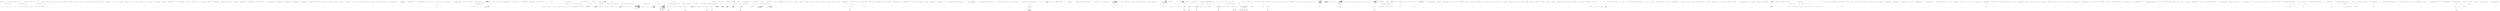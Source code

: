 digraph  {
n93 [label="CommandLine.Error", span=""];
n94 [label="CommandLine.TokenError", span=""];
n95 [label="CommandLine.NamedError", span=""];
n96 [label="CommandLine.MutuallyExclusiveSetError", span=""];
n97 [label="CommandLine.HelpVerbRequestedError", span=""];
n0 [cluster="CommandLine.Error.Error(CommandLine.ErrorType, bool)", label="Entry CommandLine.Error.Error(CommandLine.ErrorType, bool)", span="79-79"];
n1 [cluster="CommandLine.Error.Error(CommandLine.ErrorType, bool)", label="this.tag = tag", span="81-81"];
n2 [cluster="CommandLine.Error.Error(CommandLine.ErrorType, bool)", label="this.stopsProcessing = stopsProcessing", span="82-82"];
n3 [cluster="CommandLine.Error.Error(CommandLine.ErrorType, bool)", label="Exit CommandLine.Error.Error(CommandLine.ErrorType, bool)", span="79-79"];
n4 [cluster="CommandLine.Error.Error(CommandLine.ErrorType)", label="Entry CommandLine.Error.Error(CommandLine.ErrorType)", span="89-89"];
n5 [cluster="CommandLine.Error.Error(CommandLine.ErrorType)", label="Exit CommandLine.Error.Error(CommandLine.ErrorType)", span="89-89"];
n6 [cluster="CommandLine.Error.Equals(object)", label="Entry CommandLine.Error.Equals(object)", span="112-112"];
n7 [cluster="CommandLine.Error.Equals(object)", label="var other = obj as Error", span="114-114"];
n10 [cluster="CommandLine.Error.Equals(object)", label="return base.Equals(obj);", span="120-120"];
n8 [cluster="CommandLine.Error.Equals(object)", label="other != null", span="115-115"];
n9 [cluster="CommandLine.Error.Equals(object)", label="return Equals(other);", span="117-117"];
n11 [cluster="CommandLine.Error.Equals(object)", label="Exit CommandLine.Error.Equals(object)", span="112-112"];
n13 [cluster="object.Equals(object)", label="Entry object.Equals(object)", span="0-0"];
n12 [cluster="CommandLine.Error.Equals(CommandLine.Error)", label="Entry CommandLine.Error.Equals(CommandLine.Error)", span="137-137"];
n14 [cluster="CommandLine.Error.GetHashCode()", label="Entry CommandLine.Error.GetHashCode()", span="127-127"];
n15 [cluster="CommandLine.Error.GetHashCode()", label="return Tag.GetHashCode();", span="129-129"];
n16 [cluster="CommandLine.Error.GetHashCode()", label="Exit CommandLine.Error.GetHashCode()", span="127-127"];
n17 [cluster="System.Enum.GetHashCode()", label="Entry System.Enum.GetHashCode()", span="0-0"];
n18 [cluster="CommandLine.Error.Equals(CommandLine.Error)", label="other == null", span="139-139"];
n20 [cluster="CommandLine.Error.Equals(CommandLine.Error)", label="return Tag.Equals(other.Tag);", span="144-144"];
n19 [cluster="CommandLine.Error.Equals(CommandLine.Error)", label="return false;", span="141-141"];
n21 [cluster="CommandLine.Error.Equals(CommandLine.Error)", label="Exit CommandLine.Error.Equals(CommandLine.Error)", span="137-137"];
n22 [cluster="System.Enum.Equals(object)", label="Entry System.Enum.Equals(object)", span="0-0"];
n23 [cluster="CommandLine.TokenError.TokenError(CommandLine.ErrorType, string)", label="Entry CommandLine.TokenError.TokenError(CommandLine.ErrorType, string)", span="155-155"];
n24 [cluster="CommandLine.TokenError.TokenError(CommandLine.ErrorType, string)", label="token == null", span="158-158"];
n26 [cluster="CommandLine.TokenError.TokenError(CommandLine.ErrorType, string)", label="this.token = token", span="160-160"];
n25 [cluster="CommandLine.TokenError.TokenError(CommandLine.ErrorType, string)", label="throw new ArgumentNullException(''token'');", span="158-158"];
n27 [cluster="CommandLine.TokenError.TokenError(CommandLine.ErrorType, string)", label="Exit CommandLine.TokenError.TokenError(CommandLine.ErrorType, string)", span="155-155"];
n28 [cluster="System.ArgumentNullException.ArgumentNullException(string)", label="Entry System.ArgumentNullException.ArgumentNullException(string)", span="0-0"];
n29 [cluster="CommandLine.TokenError.Equals(object)", label="Entry CommandLine.TokenError.Equals(object)", span="176-176"];
n30 [cluster="CommandLine.TokenError.Equals(object)", label="var other = obj as TokenError", span="178-178"];
n33 [cluster="CommandLine.TokenError.Equals(object)", label="return base.Equals(obj);", span="184-184"];
n31 [cluster="CommandLine.TokenError.Equals(object)", label="other != null", span="179-179"];
n32 [cluster="CommandLine.TokenError.Equals(object)", label="return Equals(other);", span="181-181"];
n34 [cluster="CommandLine.TokenError.Equals(object)", label="Exit CommandLine.TokenError.Equals(object)", span="176-176"];
n35 [cluster="CommandLine.TokenError.Equals(CommandLine.TokenError)", label="Entry CommandLine.TokenError.Equals(CommandLine.TokenError)", span="201-201"];
n36 [cluster="CommandLine.TokenError.GetHashCode()", label="Entry CommandLine.TokenError.GetHashCode()", span="191-191"];
n37 [cluster="CommandLine.TokenError.GetHashCode()", label="return new {Tag, Token}.GetHashCode();", span="193-193"];
n38 [cluster="CommandLine.TokenError.GetHashCode()", label="Exit CommandLine.TokenError.GetHashCode()", span="191-191"];
n39 [cluster="object.GetHashCode()", label="Entry object.GetHashCode()", span="0-0"];
n40 [cluster="CommandLine.TokenError.Equals(CommandLine.TokenError)", label="other == null", span="203-203"];
n42 [cluster="CommandLine.TokenError.Equals(CommandLine.TokenError)", label="return Tag.Equals(other.Tag) && Token.Equals(other.Token);", span="208-208"];
n41 [cluster="CommandLine.TokenError.Equals(CommandLine.TokenError)", label="return false;", span="205-205"];
n43 [cluster="CommandLine.TokenError.Equals(CommandLine.TokenError)", label="Exit CommandLine.TokenError.Equals(CommandLine.TokenError)", span="201-201"];
n44 [cluster="string.Equals(string)", label="Entry string.Equals(string)", span="0-0"];
n45 [cluster="CommandLine.BadFormatTokenError.BadFormatTokenError(string)", label="Entry CommandLine.BadFormatTokenError.BadFormatTokenError(string)", span="217-217"];
n46 [cluster="CommandLine.BadFormatTokenError.BadFormatTokenError(string)", label="Exit CommandLine.BadFormatTokenError.BadFormatTokenError(string)", span="217-217"];
n47 [cluster="CommandLine.NamedError.NamedError(CommandLine.ErrorType, CommandLine.NameInfo)", label="Entry CommandLine.NamedError.NamedError(CommandLine.ErrorType, CommandLine.NameInfo)", span="230-230"];
n48 [cluster="CommandLine.NamedError.NamedError(CommandLine.ErrorType, CommandLine.NameInfo)", label="this.nameInfo = nameInfo", span="233-233"];
n49 [cluster="CommandLine.NamedError.NamedError(CommandLine.ErrorType, CommandLine.NameInfo)", label="Exit CommandLine.NamedError.NamedError(CommandLine.ErrorType, CommandLine.NameInfo)", span="230-230"];
n50 [cluster="CommandLine.NamedError.Equals(object)", label="Entry CommandLine.NamedError.Equals(object)", span="249-249"];
n51 [cluster="CommandLine.NamedError.Equals(object)", label="var other = obj as NamedError", span="251-251"];
n54 [cluster="CommandLine.NamedError.Equals(object)", label="return base.Equals(obj);", span="257-257"];
n52 [cluster="CommandLine.NamedError.Equals(object)", label="other != null", span="252-252"];
n53 [cluster="CommandLine.NamedError.Equals(object)", label="return Equals(other);", span="254-254"];
n55 [cluster="CommandLine.NamedError.Equals(object)", label="Exit CommandLine.NamedError.Equals(object)", span="249-249"];
n56 [cluster="CommandLine.NamedError.Equals(CommandLine.NamedError)", label="Entry CommandLine.NamedError.Equals(CommandLine.NamedError)", span="274-274"];
n57 [cluster="CommandLine.NamedError.GetHashCode()", label="Entry CommandLine.NamedError.GetHashCode()", span="264-264"];
n58 [cluster="CommandLine.NamedError.GetHashCode()", label="return new {Tag, NameInfo}.GetHashCode();", span="266-266"];
n59 [cluster="CommandLine.NamedError.GetHashCode()", label="Exit CommandLine.NamedError.GetHashCode()", span="264-264"];
n60 [cluster="CommandLine.NamedError.Equals(CommandLine.NamedError)", label="other == null", span="276-276"];
n62 [cluster="CommandLine.NamedError.Equals(CommandLine.NamedError)", label="return Tag.Equals(other.Tag) && NameInfo.Equals(other.NameInfo);", span="281-281"];
n61 [cluster="CommandLine.NamedError.Equals(CommandLine.NamedError)", label="return false;", span="278-278"];
n63 [cluster="CommandLine.NamedError.Equals(CommandLine.NamedError)", label="Exit CommandLine.NamedError.Equals(CommandLine.NamedError)", span="274-274"];
n64 [cluster="CommandLine.NameInfo.Equals(CommandLine.NameInfo)", label="Entry CommandLine.NameInfo.Equals(CommandLine.NameInfo)", span="90-90"];
n65 [cluster="CommandLine.MissingValueOptionError.MissingValueOptionError(CommandLine.NameInfo)", label="Entry CommandLine.MissingValueOptionError.MissingValueOptionError(CommandLine.NameInfo)", span="290-290"];
n66 [cluster="CommandLine.MissingValueOptionError.MissingValueOptionError(CommandLine.NameInfo)", label="Exit CommandLine.MissingValueOptionError.MissingValueOptionError(CommandLine.NameInfo)", span="290-290"];
n67 [cluster="CommandLine.UnknownOptionError.UnknownOptionError(string)", label="Entry CommandLine.UnknownOptionError.UnknownOptionError(string)", span="301-301"];
n68 [cluster="CommandLine.UnknownOptionError.UnknownOptionError(string)", label="Exit CommandLine.UnknownOptionError.UnknownOptionError(string)", span="301-301"];
n69 [cluster="CommandLine.MissingRequiredOptionError.MissingRequiredOptionError(CommandLine.NameInfo)", label="Entry CommandLine.MissingRequiredOptionError.MissingRequiredOptionError(CommandLine.NameInfo)", span="312-312"];
n70 [cluster="CommandLine.MissingRequiredOptionError.MissingRequiredOptionError(CommandLine.NameInfo)", label="Exit CommandLine.MissingRequiredOptionError.MissingRequiredOptionError(CommandLine.NameInfo)", span="312-312"];
n71 [cluster="CommandLine.MutuallyExclusiveSetError.MutuallyExclusiveSetError(CommandLine.NameInfo, string)", label="Entry CommandLine.MutuallyExclusiveSetError.MutuallyExclusiveSetError(CommandLine.NameInfo, string)", span="325-325"];
n72 [cluster="CommandLine.MutuallyExclusiveSetError.MutuallyExclusiveSetError(CommandLine.NameInfo, string)", label="this.setName = setName", span="328-328"];
n73 [cluster="CommandLine.MutuallyExclusiveSetError.MutuallyExclusiveSetError(CommandLine.NameInfo, string)", label="Exit CommandLine.MutuallyExclusiveSetError.MutuallyExclusiveSetError(CommandLine.NameInfo, string)", span="325-325"];
n74 [cluster="CommandLine.BadFormatConversionError.BadFormatConversionError(CommandLine.NameInfo)", label="Entry CommandLine.BadFormatConversionError.BadFormatConversionError(CommandLine.NameInfo)", span="345-345"];
n75 [cluster="CommandLine.BadFormatConversionError.BadFormatConversionError(CommandLine.NameInfo)", label="Exit CommandLine.BadFormatConversionError.BadFormatConversionError(CommandLine.NameInfo)", span="345-345"];
n76 [cluster="CommandLine.SequenceOutOfRangeError.SequenceOutOfRangeError(CommandLine.NameInfo)", label="Entry CommandLine.SequenceOutOfRangeError.SequenceOutOfRangeError(CommandLine.NameInfo)", span="356-356"];
n77 [cluster="CommandLine.SequenceOutOfRangeError.SequenceOutOfRangeError(CommandLine.NameInfo)", label="Exit CommandLine.SequenceOutOfRangeError.SequenceOutOfRangeError(CommandLine.NameInfo)", span="356-356"];
n78 [cluster="CommandLine.RepeatedOptionError.RepeatedOptionError(CommandLine.NameInfo)", label="Entry CommandLine.RepeatedOptionError.RepeatedOptionError(CommandLine.NameInfo)", span="367-367"];
n79 [cluster="CommandLine.RepeatedOptionError.RepeatedOptionError(CommandLine.NameInfo)", label="Exit CommandLine.RepeatedOptionError.RepeatedOptionError(CommandLine.NameInfo)", span="367-367"];
n80 [cluster="CommandLine.BadVerbSelectedError.BadVerbSelectedError(string)", label="Entry CommandLine.BadVerbSelectedError.BadVerbSelectedError(string)", span="378-378"];
n81 [cluster="CommandLine.BadVerbSelectedError.BadVerbSelectedError(string)", label="Exit CommandLine.BadVerbSelectedError.BadVerbSelectedError(string)", span="378-378"];
n82 [cluster="CommandLine.HelpRequestedError.HelpRequestedError()", label="Entry CommandLine.HelpRequestedError.HelpRequestedError()", span="389-389"];
n83 [cluster="CommandLine.HelpRequestedError.HelpRequestedError()", label="Exit CommandLine.HelpRequestedError.HelpRequestedError()", span="389-389"];
n84 [cluster="CommandLine.HelpVerbRequestedError.HelpVerbRequestedError(string, System.Type, bool)", label="Entry CommandLine.HelpVerbRequestedError.HelpVerbRequestedError(string, System.Type, bool)", span="404-404"];
n85 [cluster="CommandLine.HelpVerbRequestedError.HelpVerbRequestedError(string, System.Type, bool)", label="this.verb = verb", span="407-407"];
n86 [cluster="CommandLine.HelpVerbRequestedError.HelpVerbRequestedError(string, System.Type, bool)", label="this.type = type", span="408-408"];
n87 [cluster="CommandLine.HelpVerbRequestedError.HelpVerbRequestedError(string, System.Type, bool)", label="this.matched = matched", span="409-409"];
n88 [cluster="CommandLine.HelpVerbRequestedError.HelpVerbRequestedError(string, System.Type, bool)", label="Exit CommandLine.HelpVerbRequestedError.HelpVerbRequestedError(string, System.Type, bool)", span="404-404"];
n89 [cluster="CommandLine.NoVerbSelectedError.NoVerbSelectedError()", label="Entry CommandLine.NoVerbSelectedError.NoVerbSelectedError()", span="442-442"];
n90 [cluster="CommandLine.NoVerbSelectedError.NoVerbSelectedError()", label="Exit CommandLine.NoVerbSelectedError.NoVerbSelectedError()", span="442-442"];
n91 [cluster="CommandLine.VersionRequestedError.VersionRequestedError()", label="Entry CommandLine.VersionRequestedError.VersionRequestedError()", span="453-453"];
n92 [cluster="CommandLine.VersionRequestedError.VersionRequestedError()", label="Exit CommandLine.VersionRequestedError.VersionRequestedError()", span="453-453"];
m0_11 [cluster="Unk.Where", file="ErrorExtensions.cs", label="Entry Unk.Where", span=""];
m0_0 [cluster="CommandLine.ErrorExtensions.ToParserResult<T>(System.Collections.Generic.IEnumerable<CommandLine.Error>, T)", file="ErrorExtensions.cs", label="Entry CommandLine.ErrorExtensions.ToParserResult<T>(System.Collections.Generic.IEnumerable<CommandLine.Error>, T)", span="10-10"];
m0_1 [cluster="CommandLine.ErrorExtensions.ToParserResult<T>(System.Collections.Generic.IEnumerable<CommandLine.Error>, T)", file="ErrorExtensions.cs", label="return errors.Any()\r\n                ? (ParserResult<T>)new NotParsed<T>(instance.GetType().ToTypeInfo(), errors)\r\n                : (ParserResult<T>)new Parsed<T>(instance);", span="12-14"];
m0_2 [cluster="CommandLine.ErrorExtensions.ToParserResult<T>(System.Collections.Generic.IEnumerable<CommandLine.Error>, T)", file="ErrorExtensions.cs", label="Exit CommandLine.ErrorExtensions.ToParserResult<T>(System.Collections.Generic.IEnumerable<CommandLine.Error>, T)", span="10-10"];
m0_4 [cluster="CommandLine.NotParsed<T>.NotParsed(CommandLine.TypeInfo, System.Collections.Generic.IEnumerable<CommandLine.Error>)", file="ErrorExtensions.cs", label="Entry CommandLine.NotParsed<T>.NotParsed(CommandLine.TypeInfo, System.Collections.Generic.IEnumerable<CommandLine.Error>)", span="163-163"];
m0_3 [cluster="System.Collections.Generic.IEnumerable<TSource>.Any<TSource>()", file="ErrorExtensions.cs", label="Entry System.Collections.Generic.IEnumerable<TSource>.Any<TSource>()", span="0-0"];
m0_5 [cluster="object.GetType()", file="ErrorExtensions.cs", label="Entry object.GetType()", span="0-0"];
m0_12 [cluster="lambda expression", file="ErrorExtensions.cs", label="Entry lambda expression", span="19-19"];
m0_13 [cluster="lambda expression", color=green, community=0, file="ErrorExtensions.cs", label="!e.StopsProcessing", prediction=0, span="19-19"];
m0_14 [cluster="lambda expression", file="ErrorExtensions.cs", label="Exit lambda expression", span="19-19"];
m0_8 [cluster="CommandLine.ErrorExtensions.OnlyMeaningfulErrors(System.Collections.Generic.IEnumerable<CommandLine.Error>)", file="ErrorExtensions.cs", label="Entry CommandLine.ErrorExtensions.OnlyMeaningfulErrors(System.Collections.Generic.IEnumerable<CommandLine.Error>)", span="17-17"];
m0_9 [cluster="CommandLine.ErrorExtensions.OnlyMeaningfulErrors(System.Collections.Generic.IEnumerable<CommandLine.Error>)", color=green, community=0, file="ErrorExtensions.cs", label="return errors.Where(e => !e.StopsProcessing);", prediction=1, span="19-19"];
m0_10 [cluster="CommandLine.ErrorExtensions.OnlyMeaningfulErrors(System.Collections.Generic.IEnumerable<CommandLine.Error>)", file="ErrorExtensions.cs", label="Exit CommandLine.ErrorExtensions.OnlyMeaningfulErrors(System.Collections.Generic.IEnumerable<CommandLine.Error>)", span="17-17"];
m0_6 [cluster="System.Type.ToTypeInfo()", file="ErrorExtensions.cs", label="Entry System.Type.ToTypeInfo()", span="174-174"];
m0_7 [cluster="CommandLine.Parsed<T>.Parsed(T)", file="ErrorExtensions.cs", label="Entry CommandLine.Parsed<T>.Parsed(T)", span="100-100"];
m1_260 [cluster="System.Text.StringBuilder.Append(char)", file="HelpText.cs", label="Entry System.Text.StringBuilder.Append(char)", span="0-0"];
m1_102 [cluster="CommandLine.Text.HelpText.DefaultParsingErrorsHandler<T>(CommandLine.ParserResult<T>, CommandLine.Text.HelpText)", file="HelpText.cs", label="Entry CommandLine.Text.HelpText.DefaultParsingErrorsHandler<T>(CommandLine.ParserResult<T>, CommandLine.Text.HelpText)", span="285-285"];
m1_122 [cluster="CommandLine.Text.HelpText.DefaultParsingErrorsHandler<T>(CommandLine.ParserResult<T>, CommandLine.Text.HelpText)", color=green, community=0, file="HelpText.cs", label="FilterMeaningfulErrors(((NotParsed<T>)parserResult).Errors).Empty()", prediction=2, span="290-290"];
m1_120 [cluster="CommandLine.Text.HelpText.DefaultParsingErrorsHandler<T>(CommandLine.ParserResult<T>, CommandLine.Text.HelpText)", file="HelpText.cs", label="current == null", span="288-288"];
m1_123 [cluster="CommandLine.Text.HelpText.DefaultParsingErrorsHandler<T>(CommandLine.ParserResult<T>, CommandLine.Text.HelpText)", file="HelpText.cs", label="return current;", span="291-291"];
m1_124 [cluster="CommandLine.Text.HelpText.DefaultParsingErrorsHandler<T>(CommandLine.ParserResult<T>, CommandLine.Text.HelpText)", file="HelpText.cs", label="var errors = RenderParsingErrorsTextAsLines(parserResult,\r\n                current.SentenceBuilder.FormatError,\r\n                current.SentenceBuilder.FormatMutuallyExclusiveSetErrors,\r\n                2)", span="293-296"];
m1_118 [cluster="CommandLine.Text.HelpText.DefaultParsingErrorsHandler<T>(CommandLine.ParserResult<T>, CommandLine.Text.HelpText)", file="HelpText.cs", label="parserResult == null", span="287-287"];
m1_126 [cluster="CommandLine.Text.HelpText.DefaultParsingErrorsHandler<T>(CommandLine.ParserResult<T>, CommandLine.Text.HelpText)", file="HelpText.cs", label="return current;", span="298-298"];
m1_127 [cluster="CommandLine.Text.HelpText.DefaultParsingErrorsHandler<T>(CommandLine.ParserResult<T>, CommandLine.Text.HelpText)", file="HelpText.cs", label="return current\r\n                .AddPreOptionsLine(\r\n                    string.Concat(Environment.NewLine, current.SentenceBuilder.ErrorsHeadingText()))\r\n                .AddPreOptionsLines(errors);", span="300-303"];
m1_121 [cluster="CommandLine.Text.HelpText.DefaultParsingErrorsHandler<T>(CommandLine.ParserResult<T>, CommandLine.Text.HelpText)", file="HelpText.cs", label="throw new ArgumentNullException(''current'');", span="288-288"];
m1_125 [cluster="CommandLine.Text.HelpText.DefaultParsingErrorsHandler<T>(CommandLine.ParserResult<T>, CommandLine.Text.HelpText)", file="HelpText.cs", label="errors.Empty()", span="297-297"];
m1_119 [cluster="CommandLine.Text.HelpText.DefaultParsingErrorsHandler<T>(CommandLine.ParserResult<T>, CommandLine.Text.HelpText)", file="HelpText.cs", label="throw new ArgumentNullException(''parserResult'');", span="287-287"];
m1_128 [cluster="CommandLine.Text.HelpText.DefaultParsingErrorsHandler<T>(CommandLine.ParserResult<T>, CommandLine.Text.HelpText)", file="HelpText.cs", label="Exit CommandLine.Text.HelpText.DefaultParsingErrorsHandler<T>(CommandLine.ParserResult<T>, CommandLine.Text.HelpText)", span="285-285"];
m1_131 [cluster="System.Collections.Generic.IEnumerable<TSource>.Empty<TSource>()", file="HelpText.cs", label="Entry System.Collections.Generic.IEnumerable<TSource>.Empty<TSource>()", span="31-31"];
m1_225 [cluster="Unk.>", file="HelpText.cs", label="Entry Unk.>", span=""];
m1_49 [cluster="Unk.Any", file="HelpText.cs", label="Entry Unk.Any", span=""];
m1_0 [cluster="Ninject.Planning.Bindings.IBindingConfiguration.GetProvider(Ninject.Activation.IContext)", file="HelpText.cs", label="Entry Ninject.Planning.Bindings.IBindingConfiguration.GetProvider(Ninject.Activation.IContext)", span="89-89"];
m1_1 [cluster="Ninject.Planning.Bindings.IBindingConfiguration.GetProvider(Ninject.Activation.IContext)", file="HelpText.cs", label="Exit Ninject.Planning.Bindings.IBindingConfiguration.GetProvider(Ninject.Activation.IContext)", span="89-89"];
m1_380 [cluster="string.PadRight(int)", file="HelpText.cs", label="Entry string.PadRight(int)", span="0-0"];
m1_461 [cluster="T.ToStringInvariant<T>()", file="HelpText.cs", label="Entry T.ToStringInvariant<T>()", span="15-15"];
m1_325 [cluster="System.Tuple.Create<T1, T2>(T1, T2)", file="HelpText.cs", label="Entry System.Tuple.Create<T1, T2>(T1, T2)", span="0-0"];
m1_61 [cluster="CommandLine.Text.HelpText.AddOptions<T>(CommandLine.ParserResult<T>)", file="HelpText.cs", label="Entry CommandLine.Text.HelpText.AddOptions<T>(CommandLine.ParserResult<T>)", span="389-389"];
m1_177 [cluster="CommandLine.Text.HelpText.AddOptions<T>(CommandLine.ParserResult<T>)", file="HelpText.cs", label="return AddOptionsImpl(\r\n                GetSpecificationsFromType(result.TypeInfo.Current),\r\n                SentenceBuilder.RequiredWord(),\r\n                MaximumDisplayWidth);", span="393-396"];
m1_175 [cluster="CommandLine.Text.HelpText.AddOptions<T>(CommandLine.ParserResult<T>)", file="HelpText.cs", label="result == null", span="391-391"];
m1_176 [cluster="CommandLine.Text.HelpText.AddOptions<T>(CommandLine.ParserResult<T>)", file="HelpText.cs", label="throw new ArgumentNullException(''result'');", span="391-391"];
m1_178 [cluster="CommandLine.Text.HelpText.AddOptions<T>(CommandLine.ParserResult<T>)", file="HelpText.cs", label="Exit CommandLine.Text.HelpText.AddOptions<T>(CommandLine.ParserResult<T>)", span="389-389"];
m1_275 [cluster="System.Text.StringBuilder.SafeToString()", file="HelpText.cs", label="Entry System.Text.StringBuilder.SafeToString()", span="66-66"];
m1_274 [cluster="System.Text.StringBuilder.AppendWhen(bool, params string[])", file="HelpText.cs", label="Entry System.Text.StringBuilder.AppendWhen(bool, params string[])", span="9-9"];
m1_92 [cluster="CommandLine.TypeInfo.Create(System.Type)", file="HelpText.cs", label="Entry CommandLine.TypeInfo.Create(System.Type)", span="29-29"];
m1_90 [cluster="System.Collections.Generic.IEnumerable<TSource>.Single<TSource>()", file="HelpText.cs", label="Entry System.Collections.Generic.IEnumerable<TSource>.Single<TSource>()", span="0-0"];
m1_403 [cluster="System.Text.StringBuilder.AppendFormat(string, object)", file="HelpText.cs", label="Entry System.Text.StringBuilder.AppendFormat(string, object)", span="0-0"];
m1_136 [cluster="CommandLine.Text.HelpText.ToString()", file="HelpText.cs", label="Entry CommandLine.Text.HelpText.ToString()", span="580-580"];
m1_269 [cluster="CommandLine.Text.HelpText.ToString()", file="HelpText.cs", label="return\r\n                new StringBuilder(\r\n                    heading.SafeLength() + copyright.SafeLength() + preOptionsHelp.SafeLength() +\r\n                        optionsHelp.SafeLength() + ExtraLength).Append(heading)\r\n                    .AppendWhen(!string.IsNullOrEmpty(copyright), Environment.NewLine, copyright)\r\n                    .AppendWhen(preOptionsHelp.Length > 0, Environment.NewLine, preOptionsHelp.ToString())\r\n                    .AppendWhen(\r\n                        optionsHelp != null && optionsHelp.Length > 0,\r\n                        Environment.NewLine,\r\n                        Environment.NewLine,\r\n                        optionsHelp.SafeToString())\r\n                    .AppendWhen(postOptionsHelp.Length > 0, Environment.NewLine, postOptionsHelp.ToString())\r\n                .ToString();", span="583-595"];
m1_268 [cluster="CommandLine.Text.HelpText.ToString()", file="HelpText.cs", label="int ExtraLength = 10", span="582-582"];
m1_270 [cluster="CommandLine.Text.HelpText.ToString()", file="HelpText.cs", label="Exit CommandLine.Text.HelpText.ToString()", span="580-580"];
m1_271 [cluster="string.SafeLength()", file="HelpText.cs", label="Entry string.SafeLength()", span="45-45"];
m1_140 [cluster="CommandLine.Text.HelpText.AddPostOptionsLine(string)", file="HelpText.cs", label="Entry CommandLine.Text.HelpText.AddPostOptionsLine(string)", span="333-333"];
m1_141 [cluster="CommandLine.Text.HelpText.AddPostOptionsLine(string)", file="HelpText.cs", label="return AddLine(postOptionsHelp, value);", span="335-335"];
m1_142 [cluster="CommandLine.Text.HelpText.AddPostOptionsLine(string)", file="HelpText.cs", label="Exit CommandLine.Text.HelpText.AddPostOptionsLine(string)", span="333-333"];
m1_273 [cluster="string.IsNullOrEmpty(string)", file="HelpText.cs", label="Entry string.IsNullOrEmpty(string)", span="0-0"];
m1_475 [cluster="string.ToLowerInvariant()", file="HelpText.cs", label="Entry string.ToLowerInvariant()", span="0-0"];
m1_258 [cluster="CSharpx.Maybe<T>.FromJust<T>()", file="HelpText.cs", label="Entry CSharpx.Maybe<T>.FromJust<T>()", span="342-342"];
m1_427 [cluster="CommandLine.Text.HelpText.GetMaxOptionLength(CommandLine.Core.OptionSpecification)", file="HelpText.cs", label="Entry CommandLine.Text.HelpText.GetMaxOptionLength(CommandLine.Core.OptionSpecification)", span="840-840"];
m1_438 [cluster="CommandLine.Text.HelpText.GetMaxOptionLength(CommandLine.Core.OptionSpecification)", file="HelpText.cs", label=AddDashesToOption, span="854-854"];
m1_443 [cluster="CommandLine.Text.HelpText.GetMaxOptionLength(CommandLine.Core.OptionSpecification)", file="HelpText.cs", label=AddDashesToOption, span="863-863"];
m1_437 [cluster="CommandLine.Text.HelpText.GetMaxOptionLength(CommandLine.Core.OptionSpecification)", file="HelpText.cs", label="++specLength", span="853-853"];
m1_439 [cluster="CommandLine.Text.HelpText.GetMaxOptionLength(CommandLine.Core.OptionSpecification)", file="HelpText.cs", label="++specLength", span="855-855"];
m1_440 [cluster="CommandLine.Text.HelpText.GetMaxOptionLength(CommandLine.Core.OptionSpecification)", file="HelpText.cs", label="specLength += metaLength", span="857-857"];
m1_442 [cluster="CommandLine.Text.HelpText.GetMaxOptionLength(CommandLine.Core.OptionSpecification)", file="HelpText.cs", label="specLength += spec.LongName.Length", span="862-862"];
m1_444 [cluster="CommandLine.Text.HelpText.GetMaxOptionLength(CommandLine.Core.OptionSpecification)", file="HelpText.cs", label="specLength += 2", span="864-864"];
m1_445 [cluster="CommandLine.Text.HelpText.GetMaxOptionLength(CommandLine.Core.OptionSpecification)", file="HelpText.cs", label="specLength += metaLength", span="866-866"];
m1_430 [cluster="CommandLine.Text.HelpText.GetMaxOptionLength(CommandLine.Core.OptionSpecification)", file="HelpText.cs", label="var specLength = 0", span="842-842"];
m1_431 [cluster="CommandLine.Text.HelpText.GetMaxOptionLength(CommandLine.Core.OptionSpecification)", file="HelpText.cs", label="var hasShort = spec.ShortName.Length > 0", span="844-844"];
m1_432 [cluster="CommandLine.Text.HelpText.GetMaxOptionLength(CommandLine.Core.OptionSpecification)", file="HelpText.cs", label="var hasLong = spec.LongName.Length > 0", span="845-845"];
m1_434 [cluster="CommandLine.Text.HelpText.GetMaxOptionLength(CommandLine.Core.OptionSpecification)", file="HelpText.cs", label="spec.MetaValue.Length > 0", span="848-848"];
m1_435 [cluster="CommandLine.Text.HelpText.GetMaxOptionLength(CommandLine.Core.OptionSpecification)", file="HelpText.cs", label="metaLength = spec.MetaValue.Length + 1", span="849-849"];
m1_436 [cluster="CommandLine.Text.HelpText.GetMaxOptionLength(CommandLine.Core.OptionSpecification)", file="HelpText.cs", label=hasShort, span="851-851"];
m1_433 [cluster="CommandLine.Text.HelpText.GetMaxOptionLength(CommandLine.Core.OptionSpecification)", file="HelpText.cs", label="var metaLength = 0", span="847-847"];
m1_441 [cluster="CommandLine.Text.HelpText.GetMaxOptionLength(CommandLine.Core.OptionSpecification)", file="HelpText.cs", label=hasLong, span="860-860"];
m1_447 [cluster="CommandLine.Text.HelpText.GetMaxOptionLength(CommandLine.Core.OptionSpecification)", file="HelpText.cs", label="specLength += 2", span="870-870"];
m1_448 [cluster="CommandLine.Text.HelpText.GetMaxOptionLength(CommandLine.Core.OptionSpecification)", file="HelpText.cs", label="return specLength;", span="872-872"];
m1_446 [cluster="CommandLine.Text.HelpText.GetMaxOptionLength(CommandLine.Core.OptionSpecification)", file="HelpText.cs", label="hasShort && hasLong", span="869-869"];
m1_449 [cluster="CommandLine.Text.HelpText.GetMaxOptionLength(CommandLine.Core.OptionSpecification)", file="HelpText.cs", label="Exit CommandLine.Text.HelpText.GetMaxOptionLength(CommandLine.Core.OptionSpecification)", span="840-840"];
m1_226 [cluster="Unk.formatMutuallyExclusiveSetErrors", file="HelpText.cs", label="Entry Unk.formatMutuallyExclusiveSetErrors", span=""];
m1_261 [cluster="CommandLine.Text.Example.GetFormatStylesOrDefault()", file="HelpText.cs", label="Entry CommandLine.Text.Example.GetFormatStylesOrDefault()", span="124-124"];
m1_326 [cluster="CommandLine.Text.HelpText.AdaptVerbsToSpecifications(System.Collections.Generic.IEnumerable<System.Type>)", file="HelpText.cs", label="return (from verbTuple in Verb.SelectFromTypes(types)\r\n                    select\r\n                        OptionSpecification.NewSwitch(\r\n                            string.Empty,\r\n                            verbTuple.Item1.Name,\r\n                            false,\r\n                            verbTuple.Item1.HelpText,\r\n                            string.Empty)).Concat(new[] { MakeHelpEntry(), MakeVersionEntry() });", span="665-672"];
m1_188 [cluster="CommandLine.Text.HelpText.AdaptVerbsToSpecifications(System.Collections.Generic.IEnumerable<System.Type>)", file="HelpText.cs", label="Entry CommandLine.Text.HelpText.AdaptVerbsToSpecifications(System.Collections.Generic.IEnumerable<System.Type>)", span="663-663"];
m1_327 [cluster="CommandLine.Text.HelpText.AdaptVerbsToSpecifications(System.Collections.Generic.IEnumerable<System.Type>)", file="HelpText.cs", label="Exit CommandLine.Text.HelpText.AdaptVerbsToSpecifications(System.Collections.Generic.IEnumerable<System.Type>)", span="663-663"];
m1_382 [cluster="string.Trim()", file="HelpText.cs", label="Entry string.Trim()", span="0-0"];
m1_272 [cluster="System.Text.StringBuilder.SafeLength()", file="HelpText.cs", label="Entry System.Text.StringBuilder.SafeLength()", span="73-73"];
m1_328 [cluster="CommandLine.Core.Verb.SelectFromTypes(System.Collections.Generic.IEnumerable<System.Type>)", file="HelpText.cs", label="Entry CommandLine.Core.Verb.SelectFromTypes(System.Collections.Generic.IEnumerable<System.Type>)", span="40-40"];
m1_381 [cluster="string.FormatInvariant(params object[])", file="HelpText.cs", label="Entry string.FormatInvariant(params object[])", span="25-25"];
m1_2 [cluster="Ninject.Planning.Bindings.IBindingConfiguration.GetScope(Ninject.Activation.IContext)", file="HelpText.cs", label="Entry Ninject.Planning.Bindings.IBindingConfiguration.GetScope(Ninject.Activation.IContext)", span="96-96"];
m1_3 [cluster="Ninject.Planning.Bindings.IBindingConfiguration.GetScope(Ninject.Activation.IContext)", file="HelpText.cs", label="Exit Ninject.Planning.Bindings.IBindingConfiguration.GetScope(Ninject.Activation.IContext)", span="96-96"];
m1_300 [cluster="string.Substring(int)", file="HelpText.cs", label="Entry string.Substring(int)", span="0-0"];
m1_201 [cluster="CommandLine.Text.HelpText.RenderParsingErrorsText<T>(CommandLine.ParserResult<T>, System.Func<CommandLine.Error, string>, System.Func<System.Collections.Generic.IEnumerable<CommandLine.MutuallyExclusiveSetError>, string>, int)", file="HelpText.cs", label="Entry CommandLine.Text.HelpText.RenderParsingErrorsText<T>(CommandLine.ParserResult<T>, System.Func<CommandLine.Error, string>, System.Func<System.Collections.Generic.IEnumerable<CommandLine.MutuallyExclusiveSetError>, string>, int)", span="458-458"];
m1_202 [cluster="CommandLine.Text.HelpText.RenderParsingErrorsText<T>(CommandLine.ParserResult<T>, System.Func<CommandLine.Error, string>, System.Func<System.Collections.Generic.IEnumerable<CommandLine.MutuallyExclusiveSetError>, string>, int)", file="HelpText.cs", label="return string.Join(\r\n                Environment.NewLine,\r\n                RenderParsingErrorsTextAsLines(parserResult, formatError, formatMutuallyExclusiveSetErrors, indent));", span="464-466"];
m1_203 [cluster="CommandLine.Text.HelpText.RenderParsingErrorsText<T>(CommandLine.ParserResult<T>, System.Func<CommandLine.Error, string>, System.Func<System.Collections.Generic.IEnumerable<CommandLine.MutuallyExclusiveSetError>, string>, int)", file="HelpText.cs", label="Exit CommandLine.Text.HelpText.RenderParsingErrorsText<T>(CommandLine.ParserResult<T>, System.Func<CommandLine.Error, string>, System.Func<System.Collections.Generic.IEnumerable<CommandLine.MutuallyExclusiveSetError>, string>, int)", span="458-458"];
m1_129 [cluster="Unk.Empty", file="HelpText.cs", label="Entry Unk.Empty", span=""];
m1_402 [cluster="System.Text.StringBuilder.AppendWhen(bool, params char[])", file="HelpText.cs", label="Entry System.Text.StringBuilder.AppendWhen(bool, params char[])", span="18-18"];
m1_59 [cluster="System.Collections.Generic.IEnumerable<TSource>.ToArray<TSource>()", file="HelpText.cs", label="Entry System.Collections.Generic.IEnumerable<TSource>.ToArray<TSource>()", span="0-0"];
m1_316 [cluster="System.Type.GetUsageData()", file="HelpText.cs", label="Entry System.Type.GetUsageData()", span="38-38"];
m1_259 [cluster="CommandLine.Infrastructure.ReflectionHelper.GetAssemblyName()", file="HelpText.cs", label="Entry CommandLine.Infrastructure.ReflectionHelper.GetAssemblyName()", span="23-23"];
m1_130 [cluster="CommandLine.Text.HelpText.RenderParsingErrorsTextAsLines<T>(CommandLine.ParserResult<T>, System.Func<CommandLine.Error, string>, System.Func<System.Collections.Generic.IEnumerable<CommandLine.MutuallyExclusiveSetError>, string>, int)", file="HelpText.cs", label="Entry CommandLine.Text.HelpText.RenderParsingErrorsTextAsLines<T>(CommandLine.ParserResult<T>, System.Func<CommandLine.Error, string>, System.Func<System.Collections.Generic.IEnumerable<CommandLine.MutuallyExclusiveSetError>, string>, int)", span="477-477"];
m1_207 [cluster="CommandLine.Text.HelpText.RenderParsingErrorsTextAsLines<T>(CommandLine.ParserResult<T>, System.Func<CommandLine.Error, string>, System.Func<System.Collections.Generic.IEnumerable<CommandLine.MutuallyExclusiveSetError>, string>, int)", color=green, community=0, file="HelpText.cs", label="var meaningfulErrors =\r\n                FilterMeaningfulErrors(((NotParsed<T>)parserResult).Errors)", prediction=3, span="485-486"];
m1_205 [cluster="CommandLine.Text.HelpText.RenderParsingErrorsTextAsLines<T>(CommandLine.ParserResult<T>, System.Func<CommandLine.Error, string>, System.Func<System.Collections.Generic.IEnumerable<CommandLine.MutuallyExclusiveSetError>, string>, int)", file="HelpText.cs", label="parserResult == null", span="483-483"];
m1_208 [cluster="CommandLine.Text.HelpText.RenderParsingErrorsTextAsLines<T>(CommandLine.ParserResult<T>, System.Func<CommandLine.Error, string>, System.Func<System.Collections.Generic.IEnumerable<CommandLine.MutuallyExclusiveSetError>, string>, int)", file="HelpText.cs", label="meaningfulErrors.Empty()", span="487-487"];
m1_210 [cluster="CommandLine.Text.HelpText.RenderParsingErrorsTextAsLines<T>(CommandLine.ParserResult<T>, System.Func<CommandLine.Error, string>, System.Func<System.Collections.Generic.IEnumerable<CommandLine.MutuallyExclusiveSetError>, string>, int)", file="HelpText.cs", label="meaningfulErrors\r\n                .Where(e => e.Tag != ErrorType.MutuallyExclusiveSetError)", span="490-491"];
m1_213 [cluster="CommandLine.Text.HelpText.RenderParsingErrorsTextAsLines<T>(CommandLine.ParserResult<T>, System.Func<CommandLine.Error, string>, System.Func<System.Collections.Generic.IEnumerable<CommandLine.MutuallyExclusiveSetError>, string>, int)", file="HelpText.cs", label="var mutuallyErrs = \r\n                formatMutuallyExclusiveSetErrors(\r\n                    meaningfulErrors.OfType<MutuallyExclusiveSetError>())", span="498-500"];
m1_209 [cluster="CommandLine.Text.HelpText.RenderParsingErrorsTextAsLines<T>(CommandLine.ParserResult<T>, System.Func<CommandLine.Error, string>, System.Func<System.Collections.Generic.IEnumerable<CommandLine.MutuallyExclusiveSetError>, string>, int)", file="HelpText.cs", label="yield break;", span="488-488"];
m1_212 [cluster="CommandLine.Text.HelpText.RenderParsingErrorsTextAsLines<T>(CommandLine.ParserResult<T>, System.Func<CommandLine.Error, string>, System.Func<System.Collections.Generic.IEnumerable<CommandLine.MutuallyExclusiveSetError>, string>, int)", file="HelpText.cs", label="yield return line.ToString();", span="495-495"];
m1_217 [cluster="CommandLine.Text.HelpText.RenderParsingErrorsTextAsLines<T>(CommandLine.ParserResult<T>, System.Func<CommandLine.Error, string>, System.Func<System.Collections.Generic.IEnumerable<CommandLine.MutuallyExclusiveSetError>, string>, int)", file="HelpText.cs", label="yield return line;", span="506-506"];
m1_211 [cluster="CommandLine.Text.HelpText.RenderParsingErrorsTextAsLines<T>(CommandLine.ParserResult<T>, System.Func<CommandLine.Error, string>, System.Func<System.Collections.Generic.IEnumerable<CommandLine.MutuallyExclusiveSetError>, string>, int)", file="HelpText.cs", label="var line = new StringBuilder(indent.Spaces())\r\n                    .Append(formatError(error))", span="493-494"];
m1_206 [cluster="CommandLine.Text.HelpText.RenderParsingErrorsTextAsLines<T>(CommandLine.ParserResult<T>, System.Func<CommandLine.Error, string>, System.Func<System.Collections.Generic.IEnumerable<CommandLine.MutuallyExclusiveSetError>, string>, int)", file="HelpText.cs", label="throw new ArgumentNullException(''parserResult'');", span="483-483"];
m1_214 [cluster="CommandLine.Text.HelpText.RenderParsingErrorsTextAsLines<T>(CommandLine.ParserResult<T>, System.Func<CommandLine.Error, string>, System.Func<System.Collections.Generic.IEnumerable<CommandLine.MutuallyExclusiveSetError>, string>, int)", file="HelpText.cs", label="mutuallyErrs.Length > 0", span="501-501"];
m1_215 [cluster="CommandLine.Text.HelpText.RenderParsingErrorsTextAsLines<T>(CommandLine.ParserResult<T>, System.Func<CommandLine.Error, string>, System.Func<System.Collections.Generic.IEnumerable<CommandLine.MutuallyExclusiveSetError>, string>, int)", file="HelpText.cs", label="var lines = mutuallyErrs\r\n                    .Split(new[] { Environment.NewLine }, StringSplitOptions.None)", span="503-504"];
m1_216 [cluster="CommandLine.Text.HelpText.RenderParsingErrorsTextAsLines<T>(CommandLine.ParserResult<T>, System.Func<CommandLine.Error, string>, System.Func<System.Collections.Generic.IEnumerable<CommandLine.MutuallyExclusiveSetError>, string>, int)", file="HelpText.cs", label=lines, span="505-505"];
m1_218 [cluster="CommandLine.Text.HelpText.RenderParsingErrorsTextAsLines<T>(CommandLine.ParserResult<T>, System.Func<CommandLine.Error, string>, System.Func<System.Collections.Generic.IEnumerable<CommandLine.MutuallyExclusiveSetError>, string>, int)", file="HelpText.cs", label="Exit CommandLine.Text.HelpText.RenderParsingErrorsTextAsLines<T>(CommandLine.ParserResult<T>, System.Func<CommandLine.Error, string>, System.Func<System.Collections.Generic.IEnumerable<CommandLine.MutuallyExclusiveSetError>, string>, int)", span="477-477"];
m1_51 [cluster="CommandLine.Infrastructure.ReflectionHelper.GetAttribute<TAttribute>()", file="HelpText.cs", label="Entry CommandLine.Infrastructure.ReflectionHelper.GetAttribute<TAttribute>()", span="12-12"];
m1_341 [cluster="CommandLine.Text.HelpText.AddOption(string, int, CommandLine.Core.Specification, int)", file="HelpText.cs", label="Entry CommandLine.Text.HelpText.AddOption(string, int, CommandLine.Core.Specification, int)", span="720-720"];
m1_355 [cluster="CommandLine.Text.HelpText.AddOption(string, int, CommandLine.Core.Specification, int)", file="HelpText.cs", label="specification.DefaultValue.Do(\r\n                defaultValue => optionHelpText = ''(Default: {0}) ''.FormatInvariant(FormatDefaultValue(defaultValue)) + optionHelpText)", span="738-739"];
m1_353 [cluster="CommandLine.Text.HelpText.AddOption(string, int, CommandLine.Core.Specification, int)", file="HelpText.cs", label="addEnumValuesToHelpText && specification.EnumValues.Any()", span="735-735"];
m1_352 [cluster="CommandLine.Text.HelpText.AddOption(string, int, CommandLine.Core.Specification, int)", file="HelpText.cs", label="var optionHelpText = specification.HelpText", span="733-733"];
m1_354 [cluster="CommandLine.Text.HelpText.AddOption(string, int, CommandLine.Core.Specification, int)", file="HelpText.cs", label="optionHelpText += '' Valid values: '' + string.Join('', '', specification.EnumValues)", span="736-736"];
m1_356 [cluster="CommandLine.Text.HelpText.AddOption(string, int, CommandLine.Core.Specification, int)", file="HelpText.cs", label="specification.Required", span="741-741"];
m1_357 [cluster="CommandLine.Text.HelpText.AddOption(string, int, CommandLine.Core.Specification, int)", file="HelpText.cs", label="optionHelpText = ''{0} ''.FormatInvariant(requiredWord) + optionHelpText", span="742-742"];
m1_358 [cluster="CommandLine.Text.HelpText.AddOption(string, int, CommandLine.Core.Specification, int)", file="HelpText.cs", label="!string.IsNullOrEmpty(optionHelpText)", span="744-744"];
m1_360 [cluster="CommandLine.Text.HelpText.AddOption(string, int, CommandLine.Core.Specification, int)", file="HelpText.cs", label="var words = optionHelpText.Split(' ')", span="749-749"];
m1_373 [cluster="CommandLine.Text.HelpText.AddOption(string, int, CommandLine.Core.Specification, int)", file="HelpText.cs", label="optionHelpText = optionHelpText.Substring(Math.Min(wordBuffer, optionHelpText.Length)).Trim()", span="772-772"];
m1_376 [cluster="CommandLine.Text.HelpText.AddOption(string, int, CommandLine.Core.Specification, int)", file="HelpText.cs", label="optionsHelp\r\n                .Append(optionHelpText)\r\n                .Append(Environment.NewLine)\r\n                .AppendWhen(additionalNewLineAfterOption, Environment.NewLine)", span="779-782"];
m1_351 [cluster="CommandLine.Text.HelpText.AddOption(string, int, CommandLine.Core.Specification, int)", file="HelpText.cs", label="optionsHelp\r\n                .Append(name.Length < maxLength ? name.ToString().PadRight(maxLength) : name.ToString())\r\n                .Append(''    '')", span="729-731"];
m1_349 [cluster="CommandLine.Text.HelpText.AddOption(string, int, CommandLine.Core.Specification, int)", file="HelpText.cs", label="optionsHelp.Append(''  '')", span="722-722"];
m1_370 [cluster="CommandLine.Text.HelpText.AddOption(string, int, CommandLine.Core.Specification, int)", file="HelpText.cs", label="optionsHelp.Append(words[i].Substring(0, widthOfHelpText))", span="764-764"];
m1_364 [cluster="CommandLine.Text.HelpText.AddOption(string, int, CommandLine.Core.Specification, int)", file="HelpText.cs", label="optionsHelp.Append(words[i])", span="754-754"];
m1_367 [cluster="CommandLine.Text.HelpText.AddOption(string, int, CommandLine.Core.Specification, int)", file="HelpText.cs", label="optionsHelp.Append('' '')", span="758-758"];
m1_350 [cluster="CommandLine.Text.HelpText.AddOption(string, int, CommandLine.Core.Specification, int)", file="HelpText.cs", label="var name = new StringBuilder(maxLength)\r\n                .BimapIf(\r\n                    specification.Tag == SpecificationType.Option,\r\n                    it => it.Append(AddOptionName(maxLength, (OptionSpecification)specification)),\r\n                    it => it.Append(AddValueName(maxLength, (ValueSpecification)specification)))", span="723-727"];
m1_374 [cluster="CommandLine.Text.HelpText.AddOption(string, int, CommandLine.Core.Specification, int)", file="HelpText.cs", label="optionsHelp.AppendWhen(optionHelpText.Length > 0, Environment.NewLine,\r\n                        new string(' ', maxLength + 6))", span="773-774"];
m1_377 [cluster="CommandLine.Text.HelpText.AddOption(string, int, CommandLine.Core.Specification, int)", file="HelpText.cs", label="return this;", span="784-784"];
m1_359 [cluster="CommandLine.Text.HelpText.AddOption(string, int, CommandLine.Core.Specification, int)", file="HelpText.cs", label="var wordBuffer = 0", span="748-748"];
m1_363 [cluster="CommandLine.Text.HelpText.AddOption(string, int, CommandLine.Core.Specification, int)", file="HelpText.cs", label="words[i].Length < (widthOfHelpText - wordBuffer)", span="752-752"];
m1_366 [cluster="CommandLine.Text.HelpText.AddOption(string, int, CommandLine.Core.Specification, int)", file="HelpText.cs", label="(widthOfHelpText - wordBuffer) > 1 && i != words.Length - 1", span="756-756"];
m1_369 [cluster="CommandLine.Text.HelpText.AddOption(string, int, CommandLine.Core.Specification, int)", file="HelpText.cs", label="words[i].Length >= widthOfHelpText && wordBuffer == 0", span="762-762"];
m1_371 [cluster="CommandLine.Text.HelpText.AddOption(string, int, CommandLine.Core.Specification, int)", file="HelpText.cs", label="wordBuffer = widthOfHelpText", span="765-765"];
m1_375 [cluster="CommandLine.Text.HelpText.AddOption(string, int, CommandLine.Core.Specification, int)", file="HelpText.cs", label="optionHelpText.Length > widthOfHelpText", span="776-776"];
m1_361 [cluster="CommandLine.Text.HelpText.AddOption(string, int, CommandLine.Core.Specification, int)", file="HelpText.cs", label="var i = 0", span="750-750"];
m1_362 [cluster="CommandLine.Text.HelpText.AddOption(string, int, CommandLine.Core.Specification, int)", file="HelpText.cs", label="i < words.Length", span="750-750"];
m1_365 [cluster="CommandLine.Text.HelpText.AddOption(string, int, CommandLine.Core.Specification, int)", file="HelpText.cs", label="wordBuffer += words[i].Length", span="755-755"];
m1_368 [cluster="CommandLine.Text.HelpText.AddOption(string, int, CommandLine.Core.Specification, int)", file="HelpText.cs", label="wordBuffer++", span="759-759"];
m1_372 [cluster="CommandLine.Text.HelpText.AddOption(string, int, CommandLine.Core.Specification, int)", file="HelpText.cs", label="i++", span="750-750"];
m1_378 [cluster="CommandLine.Text.HelpText.AddOption(string, int, CommandLine.Core.Specification, int)", file="HelpText.cs", label="Exit CommandLine.Text.HelpText.AddOption(string, int, CommandLine.Core.Specification, int)", span="720-720"];
m1_345 [cluster="CommandLine.Text.HelpText.MakeVersionEntry()", file="HelpText.cs", label="Exit CommandLine.Text.HelpText.MakeVersionEntry()", span="703-703"];
m1_344 [cluster="CommandLine.Text.HelpText.MakeVersionEntry()", file="HelpText.cs", label="return OptionSpecification.NewSwitch(\r\n                string.Empty,\r\n                ''version'',\r\n                false,\r\n                sentenceBuilder.VersionCommandText(AddDashesToOption),\r\n                string.Empty);", span="705-710"];
m1_308 [cluster="CommandLine.Text.HelpText.MakeVersionEntry()", file="HelpText.cs", label="Entry CommandLine.Text.HelpText.MakeVersionEntry()", span="703-703"];
m1_404 [cluster="System.Text.StringBuilder.AppendFormatWhen(bool, string, params object[])", file="HelpText.cs", label="Entry System.Text.StringBuilder.AppendFormatWhen(bool, string, params object[])", span="27-27"];
m1_4 [cluster="CommandLine.Text.HelpText.HelpText(string)", file="HelpText.cs", label="Entry CommandLine.Text.HelpText.HelpText(string)", span="59-59"];
m1_5 [cluster="CommandLine.Text.HelpText.HelpText(string)", file="HelpText.cs", label="Exit CommandLine.Text.HelpText.HelpText(string)", span="59-59"];
m1_132 [cluster="string.Concat(string, string)", file="HelpText.cs", label="Entry string.Concat(string, string)", span="0-0"];
m1_318 [cluster="lambda expression", file="HelpText.cs", label="Entry lambda expression", span="651-660"];
m1_63 [cluster="lambda expression", file="HelpText.cs", label="license.AddToHelpText(auto, true)", span="220-220"];
m1_67 [cluster="lambda expression", file="HelpText.cs", label="usage.AddToHelpText(auto, true)", span="233-233"];
m1_70 [cluster="lambda expression", file="HelpText.cs", label="auto.AddPreOptionsLines(lines)", span="236-236"];
m1_62 [cluster="lambda expression", file="HelpText.cs", label="Entry lambda expression", span="220-220"];
m1_100 [cluster="lambda expression", file="HelpText.cs", label="DefaultParsingErrorsHandler(parserResult, current)", span="271-271"];
m1_113 [cluster="lambda expression", file="HelpText.cs", label="DefaultParsingErrorsHandler(parserResult, current)", span="277-277"];
m1_107 [cluster="lambda expression", file="HelpText.cs", label="DefaultParsingErrorsHandler(pr, current)", span="276-276"];
m1_227 [cluster="lambda expression", file="HelpText.cs", label="Entry lambda expression", span="491-491"];
m1_73 [cluster="lambda expression", file="HelpText.cs", label="Entry lambda expression", span="239-239"];
m1_64 [cluster="lambda expression", file="HelpText.cs", label="Exit lambda expression", span="220-220"];
m1_66 [cluster="lambda expression", file="HelpText.cs", label="Entry lambda expression", span="233-233"];
m1_68 [cluster="lambda expression", file="HelpText.cs", label="Exit lambda expression", span="233-233"];
m1_69 [cluster="lambda expression", file="HelpText.cs", label="Entry lambda expression", span="236-236"];
m1_71 [cluster="lambda expression", file="HelpText.cs", label="Exit lambda expression", span="236-236"];
m1_93 [cluster="lambda expression", file="HelpText.cs", label="Entry lambda expression", span="267-267"];
m1_96 [cluster="lambda expression", file="HelpText.cs", label="Entry lambda expression", span="270-270"];
m1_99 [cluster="lambda expression", file="HelpText.cs", label="Entry lambda expression", span="271-271"];
m1_101 [cluster="lambda expression", file="HelpText.cs", label="Exit lambda expression", span="271-271"];
m1_112 [cluster="lambda expression", file="HelpText.cs", label="Entry lambda expression", span="277-277"];
m1_114 [cluster="lambda expression", file="HelpText.cs", label="Exit lambda expression", span="277-277"];
m1_106 [cluster="lambda expression", file="HelpText.cs", label="Entry lambda expression", span="276-276"];
m1_108 [cluster="lambda expression", file="HelpText.cs", label="Exit lambda expression", span="276-276"];
m1_103 [cluster="lambda expression", file="HelpText.cs", label="Entry lambda expression", span="271-271"];
m1_109 [cluster="lambda expression", file="HelpText.cs", label="Entry lambda expression", span="276-276"];
m1_115 [cluster="lambda expression", file="HelpText.cs", label="Entry lambda expression", span="277-277"];
m1_229 [cluster="lambda expression", file="HelpText.cs", label="Exit lambda expression", span="491-491"];
m1_228 [cluster="lambda expression", file="HelpText.cs", label="e.Tag != ErrorType.MutuallyExclusiveSetError", span="491-491"];
m1_75 [cluster="lambda expression", file="HelpText.cs", label="Exit lambda expression", span="239-239"];
m1_74 [cluster="lambda expression", file="HelpText.cs", label="e.Tag == ErrorType.NoVerbSelectedError", span="239-239"];
m1_149 [cluster="lambda expression", file="HelpText.cs", label="AddPreOptionsLine(line)", span="345-345"];
m1_165 [cluster="lambda expression", file="HelpText.cs", label="AddPreOptionsLine(line)", span="368-368"];
m1_392 [cluster="lambda expression", file="HelpText.cs", label="Entry lambda expression", span="739-739"];
m1_393 [cluster="lambda expression", file="HelpText.cs", label="optionHelpText = ''(Default: {0}) ''.FormatInvariant(FormatDefaultValue(defaultValue)) + optionHelpText", span="739-739"];
m1_95 [cluster="lambda expression", file="HelpText.cs", label="Exit lambda expression", span="267-267"];
m1_94 [cluster="lambda expression", file="HelpText.cs", label="e.Tag == ErrorType.VersionRequestedError", span="267-267"];
m1_98 [cluster="lambda expression", file="HelpText.cs", label="Exit lambda expression", span="270-270"];
m1_97 [cluster="lambda expression", file="HelpText.cs", label="e.Tag == ErrorType.HelpVerbRequestedError", span="270-270"];
m1_105 [cluster="lambda expression", file="HelpText.cs", label="Exit lambda expression", span="271-271"];
m1_104 [cluster="lambda expression", file="HelpText.cs", label=e, span="271-271"];
m1_111 [cluster="lambda expression", file="HelpText.cs", label="Exit lambda expression", span="276-276"];
m1_110 [cluster="lambda expression", file="HelpText.cs", label=e, span="276-276"];
m1_117 [cluster="lambda expression", file="HelpText.cs", label="Exit lambda expression", span="277-277"];
m1_116 [cluster="lambda expression", file="HelpText.cs", label=e, span="277-277"];
m1_148 [cluster="lambda expression", file="HelpText.cs", label="Entry lambda expression", span="345-345"];
m1_385 [cluster="lambda expression", file="HelpText.cs", label="it.Append(AddOptionName(maxLength, (OptionSpecification)specification))", span="726-726"];
m1_389 [cluster="lambda expression", file="HelpText.cs", label="it.Append(AddValueName(maxLength, (ValueSpecification)specification))", span="727-727"];
m1_263 [cluster="lambda expression", file="HelpText.cs", label="Entry lambda expression", span="565-570"];
m1_156 [cluster="lambda expression", file="HelpText.cs", label="AddPostOptionsLine(line)", span="356-356"];
m1_173 [cluster="lambda expression", file="HelpText.cs", label="AddPostOptionsLine(line)", span="380-380"];
m1_339 [cluster="lambda expression", file="HelpText.cs", label="AddOption(requiredWord, maxLength, option, remainingSpace)", span="688-688"];
m1_400 [cluster="lambda expression", file="HelpText.cs", label="it\r\n                            .AppendWhen(addDashesToOption, '-')\r\n                            .AppendFormat(''{0}'', specification.ShortName)\r\n                            .AppendFormatWhen(specification.MetaValue.Length > 0, '' {0}'', specification.MetaValue)\r\n                            .AppendWhen(specification.LongName.Length > 0, '', '')", span="793-797"];
m1_406 [cluster="lambda expression", file="HelpText.cs", label="it\r\n                            .AppendWhen(addDashesToOption, ''--'')\r\n                            .AppendFormat(''{0}'', specification.LongName)\r\n                            .AppendFormatWhen(specification.MetaValue.Length > 0, ''={0}'', specification.MetaValue)", span="800-803"];
m1_424 [cluster="lambda expression", file="HelpText.cs", label="var specLength = spec.Tag == SpecificationType.Option\r\n                            ? GetMaxOptionLength((OptionSpecification)spec)\r\n                            : GetMaxValueLength((ValueSpecification)spec)", span="831-833"];
m1_150 [cluster="lambda expression", file="HelpText.cs", label="Exit lambda expression", span="345-345"];
m1_164 [cluster="lambda expression", file="HelpText.cs", label="Entry lambda expression", span="368-368"];
m1_166 [cluster="lambda expression", file="HelpText.cs", label="Exit lambda expression", span="368-368"];
m1_394 [cluster="lambda expression", file="HelpText.cs", label="Exit lambda expression", span="739-739"];
m1_399 [cluster="lambda expression", file="HelpText.cs", label="Entry lambda expression", span="793-797"];
m1_405 [cluster="lambda expression", file="HelpText.cs", label="Entry lambda expression", span="800-803"];
m1_410 [cluster="lambda expression", file="HelpText.cs", label="Entry lambda expression", span="812-812"];
m1_414 [cluster="lambda expression", file="HelpText.cs", label="Entry lambda expression", span="813-813"];
m1_384 [cluster="lambda expression", file="HelpText.cs", label="Entry lambda expression", span="726-726"];
m1_386 [cluster="lambda expression", file="HelpText.cs", label="Exit lambda expression", span="726-726"];
m1_388 [cluster="lambda expression", file="HelpText.cs", label="Entry lambda expression", span="727-727"];
m1_390 [cluster="lambda expression", file="HelpText.cs", label="Exit lambda expression", span="727-727"];
m1_264 [cluster="lambda expression", file="HelpText.cs", label="config.PreferShortName = s.PreferShortName", span="567-567"];
m1_265 [cluster="lambda expression", file="HelpText.cs", label="config.GroupSwitches = s.GroupSwitches", span="568-568"];
m1_266 [cluster="lambda expression", file="HelpText.cs", label="config.UseEqualToken = s.UseEqualToken", span="569-569"];
m1_267 [cluster="lambda expression", file="HelpText.cs", label="Exit lambda expression", span="565-570"];
m1_155 [cluster="lambda expression", file="HelpText.cs", label="Entry lambda expression", span="356-356"];
m1_157 [cluster="lambda expression", file="HelpText.cs", label="Exit lambda expression", span="356-356"];
m1_172 [cluster="lambda expression", file="HelpText.cs", label="Entry lambda expression", span="380-380"];
m1_174 [cluster="lambda expression", file="HelpText.cs", label="Exit lambda expression", span="380-380"];
m1_338 [cluster="lambda expression", file="HelpText.cs", label="Entry lambda expression", span="687-688"];
m1_340 [cluster="lambda expression", file="HelpText.cs", label="Exit lambda expression", span="687-688"];
m1_401 [cluster="lambda expression", file="HelpText.cs", label="Exit lambda expression", span="793-797"];
m1_407 [cluster="lambda expression", file="HelpText.cs", label="Exit lambda expression", span="800-803"];
m1_423 [cluster="lambda expression", file="HelpText.cs", label="Entry lambda expression", span="829-836"];
m1_425 [cluster="lambda expression", file="HelpText.cs", label="return Math.Max(length, specLength);", span="835-835"];
m1_411 [cluster="lambda expression", file="HelpText.cs", label="it.AppendFormat(''{0} (pos. {1})'', specification.MetaName, specification.Index)", span="812-812"];
m1_415 [cluster="lambda expression", file="HelpText.cs", label="it.AppendFormat(''value pos. {0}'', specification.Index)", span="813-813"];
m1_311 [cluster="lambda expression", file="HelpText.cs", label="Entry lambda expression", span="642-642"];
m1_412 [cluster="lambda expression", file="HelpText.cs", label="Exit lambda expression", span="812-812"];
m1_416 [cluster="lambda expression", file="HelpText.cs", label="Exit lambda expression", span="813-813"];
m1_234 [cluster="lambda expression", file="HelpText.cs", label="Entry lambda expression", span="518-518"];
m1_426 [cluster="lambda expression", file="HelpText.cs", label="Exit lambda expression", span="829-836"];
m1_313 [cluster="lambda expression", file="HelpText.cs", label="Exit lambda expression", span="642-642"];
m1_312 [cluster="lambda expression", file="HelpText.cs", label="v.Index", span="642-642"];
m1_236 [cluster="lambda expression", file="HelpText.cs", label="Exit lambda expression", span="518-518"];
m1_235 [cluster="lambda expression", file="HelpText.cs", label=example, span="518-518"];
m1_319 [cluster="lambda expression", file="HelpText.cs", label="var prop = tuple.Item1", span="653-653"];
m1_320 [cluster="lambda expression", file="HelpText.cs", label="var attr = tuple.Item2", span="654-654"];
m1_322 [cluster="lambda expression", file="HelpText.cs", label="return Tuple.Create(attr, examples);", span="659-659"];
m1_321 [cluster="lambda expression", file="HelpText.cs", label="var examples = (IEnumerable<Example>)prop\r\n                        .GetValue(null, BindingFlags.Public | BindingFlags.Static | BindingFlags.GetProperty, null, null, null)", span="656-657"];
m1_323 [cluster="lambda expression", file="HelpText.cs", label="Exit lambda expression", span="651-660"];
m1_398 [cluster="System.Text.StringBuilder.MapIf(bool, System.Func<System.Text.StringBuilder, System.Text.StringBuilder>)", file="HelpText.cs", label="Entry System.Text.StringBuilder.MapIf(bool, System.Func<System.Text.StringBuilder, System.Text.StringBuilder>)", span="49-49"];
m1_88 [cluster="System.ArgumentException.ArgumentException(string, string)", file="HelpText.cs", label="Entry System.ArgumentException.ArgumentException(string, string)", span="0-0"];
m1_387 [cluster="CommandLine.Text.HelpText.AddOptionName(int, CommandLine.Core.OptionSpecification)", file="HelpText.cs", label="Entry CommandLine.Text.HelpText.AddOptionName(int, CommandLine.Core.OptionSpecification)", span="787-787"];
m1_396 [cluster="CommandLine.Text.HelpText.AddOptionName(int, CommandLine.Core.OptionSpecification)", file="HelpText.cs", label="return\r\n                new StringBuilder(maxLength)\r\n                    .MapIf(\r\n                        specification.ShortName.Length > 0,\r\n                        it => it\r\n                            .AppendWhen(addDashesToOption, '-')\r\n                            .AppendFormat(''{0}'', specification.ShortName)\r\n                            .AppendFormatWhen(specification.MetaValue.Length > 0, '' {0}'', specification.MetaValue)\r\n                            .AppendWhen(specification.LongName.Length > 0, '', ''))\r\n                    .MapIf(\r\n                        specification.LongName.Length > 0,\r\n                        it => it\r\n                            .AppendWhen(addDashesToOption, ''--'')\r\n                            .AppendFormat(''{0}'', specification.LongName)\r\n                            .AppendFormatWhen(specification.MetaValue.Length > 0, ''={0}'', specification.MetaValue))\r\n                    .ToString();", span="789-804"];
m1_397 [cluster="CommandLine.Text.HelpText.AddOptionName(int, CommandLine.Core.OptionSpecification)", file="HelpText.cs", label="Exit CommandLine.Text.HelpText.AddOptionName(int, CommandLine.Core.OptionSpecification)", span="787-787"];
m1_474 [cluster="T.ToStringLocal<T>()", file="HelpText.cs", label="Entry T.ToStringLocal<T>()", span="20-20"];
m1_330 [cluster="Unk.Concat", file="HelpText.cs", label="Entry Unk.Concat", span=""];
m1_477 [cluster="System.Text.StringBuilder.ToString(int, int)", file="HelpText.cs", label="Entry System.Text.StringBuilder.ToString(int, int)", span="0-0"];
m1_76 [cluster="CommandLine.Text.HelpText.AutoBuild<T>(CommandLine.ParserResult<T>)", file="HelpText.cs", label="Entry CommandLine.Text.HelpText.AutoBuild<T>(CommandLine.ParserResult<T>)", span="260-260"];
m1_80 [cluster="CommandLine.Text.HelpText.AutoBuild<T>(CommandLine.ParserResult<T>)", file="HelpText.cs", label="errors.Any(e => e.Tag == ErrorType.VersionRequestedError)", span="267-267"];
m1_82 [cluster="CommandLine.Text.HelpText.AutoBuild<T>(CommandLine.ParserResult<T>)", file="HelpText.cs", label="!errors.Any(e => e.Tag == ErrorType.HelpVerbRequestedError)", span="270-270"];
m1_85 [cluster="CommandLine.Text.HelpText.AutoBuild<T>(CommandLine.ParserResult<T>)", file="HelpText.cs", label="var pr = new NotParsed<object>(TypeInfo.Create(err.Type), Enumerable.Empty<Error>())", span="274-274"];
m1_83 [cluster="CommandLine.Text.HelpText.AutoBuild<T>(CommandLine.ParserResult<T>)", file="HelpText.cs", label="return AutoBuild(parserResult, current => DefaultParsingErrorsHandler(parserResult, current), e => e);", span="271-271"];
m1_86 [cluster="CommandLine.Text.HelpText.AutoBuild<T>(CommandLine.ParserResult<T>)", file="HelpText.cs", label="return err.Matched\r\n                ? AutoBuild(pr, current => DefaultParsingErrorsHandler(pr, current), e => e)\r\n                : AutoBuild(parserResult, current => DefaultParsingErrorsHandler(parserResult, current), e => e, true);", span="275-277"];
m1_79 [cluster="CommandLine.Text.HelpText.AutoBuild<T>(CommandLine.ParserResult<T>)", file="HelpText.cs", label="var errors = ((NotParsed<T>)parserResult).Errors", span="265-265"];
m1_81 [cluster="CommandLine.Text.HelpText.AutoBuild<T>(CommandLine.ParserResult<T>)", file="HelpText.cs", label="return new HelpText(HeadingInfo.Default).AddPreOptionsLine(Environment.NewLine);", span="268-268"];
m1_84 [cluster="CommandLine.Text.HelpText.AutoBuild<T>(CommandLine.ParserResult<T>)", file="HelpText.cs", label="var err = errors.OfType<HelpVerbRequestedError>().Single()", span="273-273"];
m1_77 [cluster="CommandLine.Text.HelpText.AutoBuild<T>(CommandLine.ParserResult<T>)", file="HelpText.cs", label="parserResult.Tag != ParserResultType.NotParsed", span="262-262"];
m1_78 [cluster="CommandLine.Text.HelpText.AutoBuild<T>(CommandLine.ParserResult<T>)", file="HelpText.cs", label="throw new ArgumentException(''Excepting NotParsed<T> type.'', ''parserResult'');", span="263-263"];
m1_87 [cluster="CommandLine.Text.HelpText.AutoBuild<T>(CommandLine.ParserResult<T>)", file="HelpText.cs", label="Exit CommandLine.Text.HelpText.AutoBuild<T>(CommandLine.ParserResult<T>)", span="260-260"];
m1_221 [cluster="int.Spaces()", file="HelpText.cs", label="Entry int.Spaces()", span="35-35"];
m1_65 [cluster="CommandLine.Text.MultilineTextAttribute.AddToHelpText(CommandLine.Text.HelpText, bool)", file="HelpText.cs", label="Entry CommandLine.Text.MultilineTextAttribute.AddToHelpText(CommandLine.Text.HelpText, bool)", span="155-155"];
m1_224 [cluster="System.Text.StringBuilder.ToString()", file="HelpText.cs", label="Entry System.Text.StringBuilder.ToString()", span="0-0"];
m1_257 [cluster="CSharpx.Maybe<T>.MatchNothing()", file="HelpText.cs", label="Entry CSharpx.Maybe<T>.MatchNothing()", span="57-57"];
m1_476 [cluster="System.Text.StringBuilder.StringBuilder()", file="HelpText.cs", label="Entry System.Text.StringBuilder.StringBuilder()", span="0-0"];
m1_167 [cluster="CommandLine.Text.HelpText.AddPostOptionsText(string)", file="HelpText.cs", label="Entry CommandLine.Text.HelpText.AddPostOptionsText(string)", span="377-377"];
m1_168 [cluster="CommandLine.Text.HelpText.AddPostOptionsText(string)", file="HelpText.cs", label="var lines = text.Split(new[] { Environment.NewLine }, StringSplitOptions.None)", span="379-379"];
m1_169 [cluster="CommandLine.Text.HelpText.AddPostOptionsText(string)", file="HelpText.cs", label="lines.ForEach(line => AddPostOptionsLine(line))", span="380-380"];
m1_170 [cluster="CommandLine.Text.HelpText.AddPostOptionsText(string)", file="HelpText.cs", label="return this;", span="381-381"];
m1_171 [cluster="CommandLine.Text.HelpText.AddPostOptionsText(string)", file="HelpText.cs", label="Exit CommandLine.Text.HelpText.AddPostOptionsText(string)", span="377-377"];
m1_60 [cluster="CommandLine.Text.HelpText.AddVerbs(params System.Type[])", file="HelpText.cs", label="Entry CommandLine.Text.HelpText.AddVerbs(params System.Type[])", span="405-405"];
m1_185 [cluster="CommandLine.Text.HelpText.AddVerbs(params System.Type[])", file="HelpText.cs", label="return AddOptionsImpl(\r\n                AdaptVerbsToSpecifications(types),\r\n                SentenceBuilder.RequiredWord(),\r\n                MaximumDisplayWidth);", span="410-413"];
m1_181 [cluster="CommandLine.Text.HelpText.AddVerbs(params System.Type[])", file="HelpText.cs", label="types == null", span="407-407"];
m1_183 [cluster="CommandLine.Text.HelpText.AddVerbs(params System.Type[])", file="HelpText.cs", label="types.Length == 0", span="408-408"];
m1_182 [cluster="CommandLine.Text.HelpText.AddVerbs(params System.Type[])", file="HelpText.cs", label="throw new ArgumentNullException(''types'');", span="407-407"];
m1_184 [cluster="CommandLine.Text.HelpText.AddVerbs(params System.Type[])", file="HelpText.cs", label="throw new ArgumentOutOfRangeException(''types'');", span="408-408"];
m1_186 [cluster="CommandLine.Text.HelpText.AddVerbs(params System.Type[])", file="HelpText.cs", label="Exit CommandLine.Text.HelpText.AddVerbs(params System.Type[])", span="405-405"];
m1_256 [cluster="CommandLine.Text.HelpText.GetUsageFromType(System.Type)", file="HelpText.cs", label="Entry CommandLine.Text.HelpText.GetUsageFromType(System.Type)", span="648-648"];
m1_314 [cluster="CommandLine.Text.HelpText.GetUsageFromType(System.Type)", file="HelpText.cs", label="return type.GetUsageData().Map(\r\n                tuple =>\r\n                {\r\n                    var prop = tuple.Item1;\r\n                    var attr = tuple.Item2;\r\n\r\n                    var examples = (IEnumerable<Example>)prop\r\n                        .GetValue(null, BindingFlags.Public | BindingFlags.Static | BindingFlags.GetProperty, null, null, null);\r\n\r\n                    return Tuple.Create(attr, examples);\r\n                });", span="650-660"];
m1_315 [cluster="CommandLine.Text.HelpText.GetUsageFromType(System.Type)", file="HelpText.cs", label="Exit CommandLine.Text.HelpText.GetUsageFromType(System.Type)", span="648-648"];
m1_163 [cluster="string.Split(string[], System.StringSplitOptions)", file="HelpText.cs", label="Entry string.Split(string[], System.StringSplitOptions)", span="0-0"];
m1_204 [cluster="string.Join(string, System.Collections.Generic.IEnumerable<string>)", file="HelpText.cs", label="Entry string.Join(string, System.Collections.Generic.IEnumerable<string>)", span="0-0"];
m1_230 [cluster="CommandLine.Text.HelpText.RenderUsageText<T>(CommandLine.ParserResult<T>)", file="HelpText.cs", label="Entry CommandLine.Text.HelpText.RenderUsageText<T>(CommandLine.ParserResult<T>)", span="516-516"];
m1_231 [cluster="CommandLine.Text.HelpText.RenderUsageText<T>(CommandLine.ParserResult<T>)", file="HelpText.cs", label="return RenderUsageText(parserResult, example => example);", span="518-518"];
m1_232 [cluster="CommandLine.Text.HelpText.RenderUsageText<T>(CommandLine.ParserResult<T>)", file="HelpText.cs", label="Exit CommandLine.Text.HelpText.RenderUsageText<T>(CommandLine.ParserResult<T>)", span="516-516"];
m1_147 [cluster="System.Collections.Generic.IEnumerable<T>.ForEach<T>(System.Action<T>)", file="HelpText.cs", label="Entry System.Collections.Generic.IEnumerable<T>.ForEach<T>(System.Action<T>)", span="231-231"];
m1_297 [cluster="string.Split(params char[])", file="HelpText.cs", label="Entry string.Split(params char[])", span="0-0"];
m1_24 [cluster="System.Text.StringBuilder.StringBuilder(int)", file="HelpText.cs", label="Entry System.Text.StringBuilder.StringBuilder(int)", span="0-0"];
m1_329 [cluster="CommandLine.Core.OptionSpecification.NewSwitch(string, string, bool, string, string)", file="HelpText.cs", label="Entry CommandLine.Core.OptionSpecification.NewSwitch(string, string, bool, string, string)", span="45-45"];
m1_395 [cluster="CommandLine.Text.HelpText.FormatDefaultValue<T>(T)", file="HelpText.cs", label="Entry CommandLine.Text.HelpText.FormatDefaultValue<T>(T)", span="895-895"];
m1_471 [cluster="CommandLine.Text.HelpText.FormatDefaultValue<T>(T)", file="HelpText.cs", label="builder\r\n                    .Append(item.ToStringLocal())\r\n                    .Append('' '')", span="909-911"];
m1_462 [cluster="CommandLine.Text.HelpText.FormatDefaultValue<T>(T)", file="HelpText.cs", label="value is bool", span="897-897"];
m1_463 [cluster="CommandLine.Text.HelpText.FormatDefaultValue<T>(T)", file="HelpText.cs", label="return value.ToStringLocal().ToLowerInvariant();", span="898-898"];
m1_464 [cluster="CommandLine.Text.HelpText.FormatDefaultValue<T>(T)", file="HelpText.cs", label="value is string", span="900-900"];
m1_465 [cluster="CommandLine.Text.HelpText.FormatDefaultValue<T>(T)", file="HelpText.cs", label="return value.ToStringLocal();", span="901-901"];
m1_466 [cluster="CommandLine.Text.HelpText.FormatDefaultValue<T>(T)", file="HelpText.cs", label="var asEnumerable = value as IEnumerable", span="903-903"];
m1_468 [cluster="CommandLine.Text.HelpText.FormatDefaultValue<T>(T)", file="HelpText.cs", label="return value.ToStringLocal();", span="905-905"];
m1_470 [cluster="CommandLine.Text.HelpText.FormatDefaultValue<T>(T)", file="HelpText.cs", label=asEnumerable, span="908-908"];
m1_469 [cluster="CommandLine.Text.HelpText.FormatDefaultValue<T>(T)", file="HelpText.cs", label="var builder = new StringBuilder()", span="907-907"];
m1_472 [cluster="CommandLine.Text.HelpText.FormatDefaultValue<T>(T)", file="HelpText.cs", label="return builder.Length > 0\r\n                ? builder.ToString(0, builder.Length - 1)\r\n                : string.Empty;", span="913-915"];
m1_467 [cluster="CommandLine.Text.HelpText.FormatDefaultValue<T>(T)", file="HelpText.cs", label="asEnumerable == null", span="904-904"];
m1_473 [cluster="CommandLine.Text.HelpText.FormatDefaultValue<T>(T)", file="HelpText.cs", label="Exit CommandLine.Text.HelpText.FormatDefaultValue<T>(T)", span="895-895"];
m1_25 [cluster="CommandLine.Text.HelpText.AutoBuild<T>(CommandLine.ParserResult<T>, System.Func<CommandLine.Text.HelpText, CommandLine.Text.HelpText>, System.Func<CommandLine.Text.Example, CommandLine.Text.Example>, bool)", file="HelpText.cs", label="Entry CommandLine.Text.HelpText.AutoBuild<T>(CommandLine.ParserResult<T>, System.Func<CommandLine.Text.HelpText, CommandLine.Text.HelpText>, System.Func<CommandLine.Text.Example, CommandLine.Text.Example>, bool)", span="196-196"];
m1_30 [cluster="CommandLine.Text.HelpText.AutoBuild<T>(CommandLine.ParserResult<T>, System.Func<CommandLine.Text.HelpText, CommandLine.Text.HelpText>, System.Func<CommandLine.Text.Example, CommandLine.Text.Example>, bool)", color=green, community=0, file="HelpText.cs", label="FilterMeaningfulErrors(errors).Any()", prediction=4, span="215-215"];
m1_29 [cluster="CommandLine.Text.HelpText.AutoBuild<T>(CommandLine.ParserResult<T>, System.Func<CommandLine.Text.HelpText, CommandLine.Text.HelpText>, System.Func<CommandLine.Text.Example, CommandLine.Text.Example>, bool)", file="HelpText.cs", label="errors = ((NotParsed<T>)parserResult).Errors", span="213-213"];
m1_31 [cluster="CommandLine.Text.HelpText.AutoBuild<T>(CommandLine.ParserResult<T>, System.Func<CommandLine.Text.HelpText, CommandLine.Text.HelpText>, System.Func<CommandLine.Text.Example, CommandLine.Text.Example>, bool)", file="HelpText.cs", label="auto = onError(auto)", span="216-216"];
m1_32 [cluster="CommandLine.Text.HelpText.AutoBuild<T>(CommandLine.ParserResult<T>, System.Func<CommandLine.Text.HelpText, CommandLine.Text.HelpText>, System.Func<CommandLine.Text.Example, CommandLine.Text.Example>, bool)", file="HelpText.cs", label="ReflectionHelper.GetAttribute<AssemblyLicenseAttribute>()\r\n                .Do(license => license.AddToHelpText(auto, true))", span="219-220"];
m1_28 [cluster="CommandLine.Text.HelpText.AutoBuild<T>(CommandLine.ParserResult<T>, System.Func<CommandLine.Text.HelpText, CommandLine.Text.HelpText>, System.Func<CommandLine.Text.Example, CommandLine.Text.Example>, bool)", file="HelpText.cs", label="onError != null && parserResult.Tag == ParserResultType.NotParsed", span="211-211"];
m1_41 [cluster="CommandLine.Text.HelpText.AutoBuild<T>(CommandLine.ParserResult<T>, System.Func<CommandLine.Text.HelpText, CommandLine.Text.HelpText>, System.Func<CommandLine.Text.Example, CommandLine.Text.Example>, bool)", file="HelpText.cs", label="(verbsIndex && parserResult.TypeInfo.Choices.Any())\r\n                || errors.Any(e => e.Tag == ErrorType.NoVerbSelectedError)", span="238-239"];
m1_26 [cluster="CommandLine.Text.HelpText.AutoBuild<T>(CommandLine.ParserResult<T>, System.Func<CommandLine.Text.HelpText, CommandLine.Text.HelpText>, System.Func<CommandLine.Text.Example, CommandLine.Text.Example>, bool)", file="HelpText.cs", label="var auto = new HelpText {\r\n                Heading = HeadingInfo.Default,\r\n                Copyright = CopyrightInfo.Default,\r\n                AdditionalNewLineAfterOption = true,\r\n                AddDashesToOption = !verbsIndex\r\n            }", span="202-207"];
m1_36 [cluster="CommandLine.Text.HelpText.AutoBuild<T>(CommandLine.ParserResult<T>, System.Func<CommandLine.Text.HelpText, CommandLine.Text.HelpText>, System.Func<CommandLine.Text.Example, CommandLine.Text.Example>, bool)", file="HelpText.cs", label="var heading = auto.SentenceBuilder.UsageHeadingText()", span="227-227"];
m1_38 [cluster="CommandLine.Text.HelpText.AutoBuild<T>(CommandLine.ParserResult<T>, System.Func<CommandLine.Text.HelpText, CommandLine.Text.HelpText>, System.Func<CommandLine.Text.Example, CommandLine.Text.Example>, bool)", file="HelpText.cs", label="auto.AddPreOptionsLine(heading)", span="229-229"];
m1_39 [cluster="CommandLine.Text.HelpText.AutoBuild<T>(CommandLine.ParserResult<T>, System.Func<CommandLine.Text.HelpText, CommandLine.Text.HelpText>, System.Func<CommandLine.Text.Example, CommandLine.Text.Example>, bool)", file="HelpText.cs", label="usageAttr.Do(\r\n                usage => usage.AddToHelpText(auto, true))", span="232-233"];
m1_40 [cluster="CommandLine.Text.HelpText.AutoBuild<T>(CommandLine.ParserResult<T>, System.Func<CommandLine.Text.HelpText, CommandLine.Text.HelpText>, System.Func<CommandLine.Text.Example, CommandLine.Text.Example>, bool)", file="HelpText.cs", label="usageLines.Do(\r\n                lines => auto.AddPreOptionsLines(lines))", span="235-236"];
m1_42 [cluster="CommandLine.Text.HelpText.AutoBuild<T>(CommandLine.ParserResult<T>, System.Func<CommandLine.Text.HelpText, CommandLine.Text.HelpText>, System.Func<CommandLine.Text.Example, CommandLine.Text.Example>, bool)", file="HelpText.cs", label="auto.AddDashesToOption = false", span="241-241"];
m1_43 [cluster="CommandLine.Text.HelpText.AutoBuild<T>(CommandLine.ParserResult<T>, System.Func<CommandLine.Text.HelpText, CommandLine.Text.HelpText>, System.Func<CommandLine.Text.Example, CommandLine.Text.Example>, bool)", file="HelpText.cs", label="auto.AddVerbs(parserResult.TypeInfo.Choices.ToArray())", span="242-242"];
m1_44 [cluster="CommandLine.Text.HelpText.AutoBuild<T>(CommandLine.ParserResult<T>, System.Func<CommandLine.Text.HelpText, CommandLine.Text.HelpText>, System.Func<CommandLine.Text.Example, CommandLine.Text.Example>, bool)", file="HelpText.cs", label="auto.AddOptions(parserResult)", span="245-245"];
m1_45 [cluster="CommandLine.Text.HelpText.AutoBuild<T>(CommandLine.ParserResult<T>, System.Func<CommandLine.Text.HelpText, CommandLine.Text.HelpText>, System.Func<CommandLine.Text.Example, CommandLine.Text.Example>, bool)", file="HelpText.cs", label="return auto;", span="247-247"];
m1_33 [cluster="CommandLine.Text.HelpText.AutoBuild<T>(CommandLine.ParserResult<T>, System.Func<CommandLine.Text.HelpText, CommandLine.Text.HelpText>, System.Func<CommandLine.Text.Example, CommandLine.Text.Example>, bool)", file="HelpText.cs", label="var usageAttr = ReflectionHelper.GetAttribute<AssemblyUsageAttribute>()", span="222-222"];
m1_34 [cluster="CommandLine.Text.HelpText.AutoBuild<T>(CommandLine.ParserResult<T>, System.Func<CommandLine.Text.HelpText, CommandLine.Text.HelpText>, System.Func<CommandLine.Text.Example, CommandLine.Text.Example>, bool)", file="HelpText.cs", label="var usageLines = HelpText.RenderUsageTextAsLines(parserResult, onExample).ToMaybe()", span="223-223"];
m1_27 [cluster="CommandLine.Text.HelpText.AutoBuild<T>(CommandLine.ParserResult<T>, System.Func<CommandLine.Text.HelpText, CommandLine.Text.HelpText>, System.Func<CommandLine.Text.Example, CommandLine.Text.Example>, bool)", file="HelpText.cs", label="var errors = Enumerable.Empty<Error>()", span="209-209"];
m1_35 [cluster="CommandLine.Text.HelpText.AutoBuild<T>(CommandLine.ParserResult<T>, System.Func<CommandLine.Text.HelpText, CommandLine.Text.HelpText>, System.Func<CommandLine.Text.Example, CommandLine.Text.Example>, bool)", file="HelpText.cs", label="usageAttr.IsJust() || usageLines.IsJust()", span="225-225"];
m1_37 [cluster="CommandLine.Text.HelpText.AutoBuild<T>(CommandLine.ParserResult<T>, System.Func<CommandLine.Text.HelpText, CommandLine.Text.HelpText>, System.Func<CommandLine.Text.Example, CommandLine.Text.Example>, bool)", file="HelpText.cs", label="heading.Length > 0", span="228-228"];
m1_46 [cluster="CommandLine.Text.HelpText.AutoBuild<T>(CommandLine.ParserResult<T>, System.Func<CommandLine.Text.HelpText, CommandLine.Text.HelpText>, System.Func<CommandLine.Text.Example, CommandLine.Text.Example>, bool)", file="HelpText.cs", label="Exit CommandLine.Text.HelpText.AutoBuild<T>(CommandLine.ParserResult<T>, System.Func<CommandLine.Text.HelpText, CommandLine.Text.HelpText>, System.Func<CommandLine.Text.Example, CommandLine.Text.Example>, bool)", span="196-196"];
m1_50 [cluster="System.Func<T, TResult>.Invoke(T)", file="HelpText.cs", label="Entry System.Func<T, TResult>.Invoke(T)", span="0-0"];
m1_219 [cluster="Unk.Where", file="HelpText.cs", label="Entry Unk.Where", span=""];
m1_47 [cluster="System.Linq.Enumerable.Empty<TResult>()", file="HelpText.cs", label="Entry System.Linq.Enumerable.Empty<TResult>()", span="0-0"];
m1_91 [cluster="CommandLine.NotParsed<T>.NotParsed(CommandLine.TypeInfo, System.Collections.Generic.IEnumerable<CommandLine.Error>)", file="HelpText.cs", label="Entry CommandLine.NotParsed<T>.NotParsed(CommandLine.TypeInfo, System.Collections.Generic.IEnumerable<CommandLine.Error>)", span="163-163"];
m1_383 [cluster="string.String(char, int)", file="HelpText.cs", label="Entry string.String(char, int)", span="0-0"];
m1_299 [cluster="System.Math.Min(int, int)", file="HelpText.cs", label="Entry System.Math.Min(int, int)", span="0-0"];
m1_310 [cluster="System.Collections.Generic.IEnumerable<TSource>.OrderBy<TSource, TKey>(System.Func<TSource, TKey>)", file="HelpText.cs", label="Entry System.Collections.Generic.IEnumerable<TSource>.OrderBy<TSource, TKey>(System.Func<TSource, TKey>)", span="0-0"];
m1_413 [cluster="System.Text.StringBuilder.AppendFormat(string, object, object)", file="HelpText.cs", label="Entry System.Text.StringBuilder.AppendFormat(string, object, object)", span="0-0"];
m1_54 [cluster="System.Collections.Generic.IEnumerable<T>.ToMaybe<T>()", file="HelpText.cs", label="Entry System.Collections.Generic.IEnumerable<T>.ToMaybe<T>()", span="331-331"];
m1_180 [cluster="CommandLine.Text.HelpText.AddOptionsImpl(System.Collections.Generic.IEnumerable<CommandLine.Core.Specification>, string, int)", file="HelpText.cs", label="Entry CommandLine.Text.HelpText.AddOptionsImpl(System.Collections.Generic.IEnumerable<CommandLine.Core.Specification>, string, int)", span="675-675"];
m1_331 [cluster="CommandLine.Text.HelpText.AddOptionsImpl(System.Collections.Generic.IEnumerable<CommandLine.Core.Specification>, string, int)", file="HelpText.cs", label="var maxLength = GetMaxLength(specifications)", span="680-680"];
m1_332 [cluster="CommandLine.Text.HelpText.AddOptionsImpl(System.Collections.Generic.IEnumerable<CommandLine.Core.Specification>, string, int)", file="HelpText.cs", label="optionsHelp = new StringBuilder(BuilderCapacity)", span="682-682"];
m1_334 [cluster="CommandLine.Text.HelpText.AddOptionsImpl(System.Collections.Generic.IEnumerable<CommandLine.Core.Specification>, string, int)", file="HelpText.cs", label="specifications.ForEach(\r\n                option =>\r\n                    AddOption(requiredWord, maxLength, option, remainingSpace))", span="686-688"];
m1_335 [cluster="CommandLine.Text.HelpText.AddOptionsImpl(System.Collections.Generic.IEnumerable<CommandLine.Core.Specification>, string, int)", file="HelpText.cs", label="return this;", span="690-690"];
m1_333 [cluster="CommandLine.Text.HelpText.AddOptionsImpl(System.Collections.Generic.IEnumerable<CommandLine.Core.Specification>, string, int)", file="HelpText.cs", label="var remainingSpace = maximumLength - (maxLength + 6)", span="684-684"];
m1_336 [cluster="CommandLine.Text.HelpText.AddOptionsImpl(System.Collections.Generic.IEnumerable<CommandLine.Core.Specification>, string, int)", file="HelpText.cs", label="Exit CommandLine.Text.HelpText.AddOptionsImpl(System.Collections.Generic.IEnumerable<CommandLine.Core.Specification>, string, int)", span="675-675"];
m1_223 [cluster="System.Text.StringBuilder.Append(string)", file="HelpText.cs", label="Entry System.Text.StringBuilder.Append(string)", span="0-0"];
m1_133 [cluster="CommandLine.Text.HelpText.implicit operator string(CommandLine.Text.HelpText)", file="HelpText.cs", label="Entry CommandLine.Text.HelpText.implicit operator string(CommandLine.Text.HelpText)", span="311-311"];
m1_134 [cluster="CommandLine.Text.HelpText.implicit operator string(CommandLine.Text.HelpText)", file="HelpText.cs", label="return info.ToString();", span="313-313"];
m1_135 [cluster="CommandLine.Text.HelpText.implicit operator string(CommandLine.Text.HelpText)", file="HelpText.cs", label="Exit CommandLine.Text.HelpText.implicit operator string(CommandLine.Text.HelpText)", span="311-311"];
m1_139 [cluster="CommandLine.Text.HelpText.AddPreOptionsLine(string, int)", file="HelpText.cs", label="Entry CommandLine.Text.HelpText.AddPreOptionsLine(string, int)", span="713-713"];
m1_346 [cluster="CommandLine.Text.HelpText.AddPreOptionsLine(string, int)", file="HelpText.cs", label="AddLine(preOptionsHelp, value, maximumLength)", span="715-715"];
m1_347 [cluster="CommandLine.Text.HelpText.AddPreOptionsLine(string, int)", file="HelpText.cs", label="return this;", span="717-717"];
m1_348 [cluster="CommandLine.Text.HelpText.AddPreOptionsLine(string, int)", file="HelpText.cs", label="Exit CommandLine.Text.HelpText.AddPreOptionsLine(string, int)", span="713-713"];
m1_324 [cluster="System.Reflection.PropertyInfo.GetValue(object, System.Reflection.BindingFlags, System.Reflection.Binder, object[], System.Globalization.CultureInfo)", file="HelpText.cs", label="Entry System.Reflection.PropertyInfo.GetValue(object, System.Reflection.BindingFlags, System.Reflection.Binder, object[], System.Globalization.CultureInfo)", span="0-0"];
m1_143 [cluster="CommandLine.Text.HelpText.AddLine(System.Text.StringBuilder, string)", file="HelpText.cs", label="Entry CommandLine.Text.HelpText.AddLine(System.Text.StringBuilder, string)", span="819-819"];
m1_417 [cluster="CommandLine.Text.HelpText.AddLine(System.Text.StringBuilder, string)", file="HelpText.cs", label="AddLine(builder, value, MaximumDisplayWidth)", span="821-821"];
m1_418 [cluster="CommandLine.Text.HelpText.AddLine(System.Text.StringBuilder, string)", file="HelpText.cs", label="return this;", span="823-823"];
m1_419 [cluster="CommandLine.Text.HelpText.AddLine(System.Text.StringBuilder, string)", file="HelpText.cs", label="Exit CommandLine.Text.HelpText.AddLine(System.Text.StringBuilder, string)", span="819-819"];
m1_179 [cluster="CommandLine.Text.HelpText.GetSpecificationsFromType(System.Type)", file="HelpText.cs", label="Entry CommandLine.Text.HelpText.GetSpecificationsFromType(System.Type)", span="634-634"];
m1_304 [cluster="CommandLine.Text.HelpText.GetSpecificationsFromType(System.Type)", file="HelpText.cs", label="return Enumerable.Empty<Specification>()\r\n                .Concat(optionSpecs)\r\n                .Concat(valueSpecs);", span="643-645"];
m1_302 [cluster="CommandLine.Text.HelpText.GetSpecificationsFromType(System.Type)", file="HelpText.cs", label="var optionSpecs = specs\r\n                .OfType<OptionSpecification>()\r\n                .Concat(new[] { MakeHelpEntry(), MakeVersionEntry() })", span="637-639"];
m1_303 [cluster="CommandLine.Text.HelpText.GetSpecificationsFromType(System.Type)", file="HelpText.cs", label="var valueSpecs = specs\r\n                .OfType<ValueSpecification>()\r\n                .OrderBy(v => v.Index)", span="640-642"];
m1_301 [cluster="CommandLine.Text.HelpText.GetSpecificationsFromType(System.Type)", file="HelpText.cs", label="var specs = type.GetSpecifications(Specification.FromProperty)", span="636-636"];
m1_305 [cluster="CommandLine.Text.HelpText.GetSpecificationsFromType(System.Type)", file="HelpText.cs", label="Exit CommandLine.Text.HelpText.GetSpecificationsFromType(System.Type)", span="634-634"];
m1_276 [cluster="CommandLine.Text.HelpText.AddLine(System.Text.StringBuilder, string, int)", file="HelpText.cs", label="Entry CommandLine.Text.HelpText.AddLine(System.Text.StringBuilder, string, int)", span="598-598"];
m1_283 [cluster="CommandLine.Text.HelpText.AddLine(System.Text.StringBuilder, string, int)", file="HelpText.cs", label="builder.Append(words[i])", span="609-609"];
m1_286 [cluster="CommandLine.Text.HelpText.AddLine(System.Text.StringBuilder, string, int)", file="HelpText.cs", label="builder.Append('' '')", span="613-613"];
m1_289 [cluster="CommandLine.Text.HelpText.AddLine(System.Text.StringBuilder, string, int)", file="HelpText.cs", label="builder.Append(words[i].Substring(0, maximumLength))", span="619-619"];
m1_295 [cluster="CommandLine.Text.HelpText.AddLine(System.Text.StringBuilder, string, int)", file="HelpText.cs", label="builder.Append(value)", span="631-631"];
m1_279 [cluster="CommandLine.Text.HelpText.AddLine(System.Text.StringBuilder, string, int)", file="HelpText.cs", label="var words = value.Split(' ')", span="604-604"];
m1_282 [cluster="CommandLine.Text.HelpText.AddLine(System.Text.StringBuilder, string, int)", file="HelpText.cs", label="words[i].Length < (maximumLength - wordBuffer)", span="607-607"];
m1_280 [cluster="CommandLine.Text.HelpText.AddLine(System.Text.StringBuilder, string, int)", file="HelpText.cs", label="var i = 0", span="605-605"];
m1_284 [cluster="CommandLine.Text.HelpText.AddLine(System.Text.StringBuilder, string, int)", file="HelpText.cs", label="wordBuffer += words[i].Length", span="610-610"];
m1_285 [cluster="CommandLine.Text.HelpText.AddLine(System.Text.StringBuilder, string, int)", file="HelpText.cs", label="(maximumLength - wordBuffer) > 1 && i != words.Length - 1", span="611-611"];
m1_287 [cluster="CommandLine.Text.HelpText.AddLine(System.Text.StringBuilder, string, int)", file="HelpText.cs", label="wordBuffer++", span="614-614"];
m1_288 [cluster="CommandLine.Text.HelpText.AddLine(System.Text.StringBuilder, string, int)", file="HelpText.cs", label="words[i].Length >= maximumLength && wordBuffer == 0", span="617-617"];
m1_290 [cluster="CommandLine.Text.HelpText.AddLine(System.Text.StringBuilder, string, int)", file="HelpText.cs", label="wordBuffer = maximumLength", span="620-620"];
m1_292 [cluster="CommandLine.Text.HelpText.AddLine(System.Text.StringBuilder, string, int)", file="HelpText.cs", label="value = value.Substring(Math.Min(wordBuffer, value.Length))", span="626-626"];
m1_294 [cluster="CommandLine.Text.HelpText.AddLine(System.Text.StringBuilder, string, int)", file="HelpText.cs", label="value.Length > maximumLength", span="629-629"];
m1_278 [cluster="CommandLine.Text.HelpText.AddLine(System.Text.StringBuilder, string, int)", file="HelpText.cs", label="var wordBuffer = 0", span="603-603"];
m1_277 [cluster="CommandLine.Text.HelpText.AddLine(System.Text.StringBuilder, string, int)", file="HelpText.cs", label="builder.AppendWhen(builder.Length > 0, Environment.NewLine)", span="600-600"];
m1_293 [cluster="CommandLine.Text.HelpText.AddLine(System.Text.StringBuilder, string, int)", file="HelpText.cs", label="builder.AppendWhen(value.Length > 0, Environment.NewLine)", span="627-627"];
m1_281 [cluster="CommandLine.Text.HelpText.AddLine(System.Text.StringBuilder, string, int)", file="HelpText.cs", label="i < words.Length", span="605-605"];
m1_291 [cluster="CommandLine.Text.HelpText.AddLine(System.Text.StringBuilder, string, int)", file="HelpText.cs", label="i++", span="605-605"];
m1_296 [cluster="CommandLine.Text.HelpText.AddLine(System.Text.StringBuilder, string, int)", file="HelpText.cs", label="Exit CommandLine.Text.HelpText.AddLine(System.Text.StringBuilder, string, int)", span="598-598"];
m1_10 [cluster="CommandLine.Text.HelpText.HelpText(CommandLine.Text.SentenceBuilder, string, string)", file="HelpText.cs", label="Entry CommandLine.Text.HelpText.HelpText(CommandLine.Text.SentenceBuilder, string, string)", span="95-95"];
m1_12 [cluster="CommandLine.Text.HelpText.HelpText(CommandLine.Text.SentenceBuilder, string, string)", file="HelpText.cs", label="throw new ArgumentNullException(''sentenceBuilder'');", span="97-97"];
m1_14 [cluster="CommandLine.Text.HelpText.HelpText(CommandLine.Text.SentenceBuilder, string, string)", file="HelpText.cs", label="throw new ArgumentNullException(''heading'');", span="98-98"];
m1_16 [cluster="CommandLine.Text.HelpText.HelpText(CommandLine.Text.SentenceBuilder, string, string)", file="HelpText.cs", label="throw new ArgumentNullException(''copyright'');", span="99-99"];
m1_17 [cluster="CommandLine.Text.HelpText.HelpText(CommandLine.Text.SentenceBuilder, string, string)", file="HelpText.cs", label="preOptionsHelp = new StringBuilder(BuilderCapacity)", span="101-101"];
m1_18 [cluster="CommandLine.Text.HelpText.HelpText(CommandLine.Text.SentenceBuilder, string, string)", file="HelpText.cs", label="postOptionsHelp = new StringBuilder(BuilderCapacity)", span="102-102"];
m1_19 [cluster="CommandLine.Text.HelpText.HelpText(CommandLine.Text.SentenceBuilder, string, string)", file="HelpText.cs", label="this.sentenceBuilder = sentenceBuilder", span="104-104"];
m1_20 [cluster="CommandLine.Text.HelpText.HelpText(CommandLine.Text.SentenceBuilder, string, string)", file="HelpText.cs", label="this.heading = heading", span="105-105"];
m1_21 [cluster="CommandLine.Text.HelpText.HelpText(CommandLine.Text.SentenceBuilder, string, string)", file="HelpText.cs", label="this.copyright = copyright", span="106-106"];
m1_11 [cluster="CommandLine.Text.HelpText.HelpText(CommandLine.Text.SentenceBuilder, string, string)", file="HelpText.cs", label="sentenceBuilder == null", span="97-97"];
m1_13 [cluster="CommandLine.Text.HelpText.HelpText(CommandLine.Text.SentenceBuilder, string, string)", file="HelpText.cs", label="heading == null", span="98-98"];
m1_15 [cluster="CommandLine.Text.HelpText.HelpText(CommandLine.Text.SentenceBuilder, string, string)", file="HelpText.cs", label="copyright == null", span="99-99"];
m1_22 [cluster="CommandLine.Text.HelpText.HelpText(CommandLine.Text.SentenceBuilder, string, string)", file="HelpText.cs", label="Exit CommandLine.Text.HelpText.HelpText(CommandLine.Text.SentenceBuilder, string, string)", span="95-95"];
m1_391 [cluster="CommandLine.Text.HelpText.AddValueName(int, CommandLine.Core.ValueSpecification)", file="HelpText.cs", label="Entry CommandLine.Text.HelpText.AddValueName(int, CommandLine.Core.ValueSpecification)", span="807-807"];
m1_408 [cluster="CommandLine.Text.HelpText.AddValueName(int, CommandLine.Core.ValueSpecification)", file="HelpText.cs", label="return new StringBuilder(maxLength)\r\n                .BimapIf(\r\n                    specification.MetaName.Length > 0,\r\n                    it => it.AppendFormat(''{0} (pos. {1})'', specification.MetaName, specification.Index),\r\n                    it => it.AppendFormat(''value pos. {0}'', specification.Index))\r\n                .AppendFormatWhen(\r\n                    specification.MetaValue.Length > 0, '' {0}'', specification.MetaValue)\r\n                .ToString();", span="809-816"];
m1_409 [cluster="CommandLine.Text.HelpText.AddValueName(int, CommandLine.Core.ValueSpecification)", file="HelpText.cs", label="Exit CommandLine.Text.HelpText.AddValueName(int, CommandLine.Core.ValueSpecification)", span="807-807"];
m1_72 [cluster="CommandLine.Text.HelpText.AddPreOptionsLines(System.Collections.Generic.IEnumerable<string>)", file="HelpText.cs", label="Entry CommandLine.Text.HelpText.AddPreOptionsLines(System.Collections.Generic.IEnumerable<string>)", span="343-343"];
m1_144 [cluster="CommandLine.Text.HelpText.AddPreOptionsLines(System.Collections.Generic.IEnumerable<string>)", file="HelpText.cs", label="lines.ForEach(line => AddPreOptionsLine(line))", span="345-345"];
m1_145 [cluster="CommandLine.Text.HelpText.AddPreOptionsLines(System.Collections.Generic.IEnumerable<string>)", file="HelpText.cs", label="return this;", span="346-346"];
m1_146 [cluster="CommandLine.Text.HelpText.AddPreOptionsLines(System.Collections.Generic.IEnumerable<string>)", file="HelpText.cs", label="Exit CommandLine.Text.HelpText.AddPreOptionsLines(System.Collections.Generic.IEnumerable<string>)", span="343-343"];
m1_429 [cluster="System.Math.Max(int, int)", file="HelpText.cs", label="Entry System.Math.Max(int, int)", span="0-0"];
m1_222 [cluster="Unk.formatError", file="HelpText.cs", label="Entry Unk.formatError", span=""];
m1_337 [cluster="CommandLine.Text.HelpText.GetMaxLength(System.Collections.Generic.IEnumerable<CommandLine.Core.Specification>)", file="HelpText.cs", label="Entry CommandLine.Text.HelpText.GetMaxLength(System.Collections.Generic.IEnumerable<CommandLine.Core.Specification>)", span="826-826"];
m1_420 [cluster="CommandLine.Text.HelpText.GetMaxLength(System.Collections.Generic.IEnumerable<CommandLine.Core.Specification>)", file="HelpText.cs", label="return specifications.Aggregate(0,\r\n                (length, spec) =>\r\n                    {\r\n                        var specLength = spec.Tag == SpecificationType.Option\r\n                            ? GetMaxOptionLength((OptionSpecification)spec)\r\n                            : GetMaxValueLength((ValueSpecification)spec);\r\n\r\n                        return Math.Max(length, specLength);\r\n                    });", span="828-836"];
m1_421 [cluster="CommandLine.Text.HelpText.GetMaxLength(System.Collections.Generic.IEnumerable<CommandLine.Core.Specification>)", file="HelpText.cs", label="Exit CommandLine.Text.HelpText.GetMaxLength(System.Collections.Generic.IEnumerable<CommandLine.Core.Specification>)", span="826-826"];
m1_379 [cluster="System.Text.StringBuilder.BimapIf(bool, System.Func<System.Text.StringBuilder, System.Text.StringBuilder>, System.Func<System.Text.StringBuilder, System.Text.StringBuilder>)", file="HelpText.cs", label="Entry System.Text.StringBuilder.BimapIf(bool, System.Func<System.Text.StringBuilder, System.Text.StringBuilder>, System.Func<System.Text.StringBuilder, System.Text.StringBuilder>)", span="41-41"];
m1_48 [cluster="Unk.FilterMeaningfulErrors", file="HelpText.cs", label="Entry Unk.FilterMeaningfulErrors", span=""];
m1_187 [cluster="System.ArgumentOutOfRangeException.ArgumentOutOfRangeException(string)", file="HelpText.cs", label="Entry System.ArgumentOutOfRangeException.ArgumentOutOfRangeException(string)", span="0-0"];
m1_343 [cluster="CommandLine.Text.HelpText.MakeHelpEntry()", file="HelpText.cs", label="Exit CommandLine.Text.HelpText.MakeHelpEntry()", span="693-693"];
m1_342 [cluster="CommandLine.Text.HelpText.MakeHelpEntry()", file="HelpText.cs", label="return OptionSpecification.NewSwitch(\r\n                string.Empty,\r\n                ''help'',\r\n                false,\r\n                sentenceBuilder.HelpCommandText(AddDashesToOption),\r\n                string.Empty);", span="695-700"];
m1_307 [cluster="CommandLine.Text.HelpText.MakeHelpEntry()", file="HelpText.cs", label="Entry CommandLine.Text.HelpText.MakeHelpEntry()", span="693-693"];
m1_298 [cluster="string.Substring(int, int)", file="HelpText.cs", label="Entry string.Substring(int, int)", span="0-0"];
m1_189 [cluster="CommandLine.Text.HelpText.AddOptions<T>(int, CommandLine.ParserResult<T>)", file="HelpText.cs", label="Entry CommandLine.Text.HelpText.AddOptions<T>(int, CommandLine.ParserResult<T>)", span="422-422"];
m1_192 [cluster="CommandLine.Text.HelpText.AddOptions<T>(int, CommandLine.ParserResult<T>)", file="HelpText.cs", label="return AddOptionsImpl(\r\n                GetSpecificationsFromType(result.TypeInfo.Current),\r\n                SentenceBuilder.RequiredWord(),\r\n                maximumLength);", span="426-429"];
m1_191 [cluster="CommandLine.Text.HelpText.AddOptions<T>(int, CommandLine.ParserResult<T>)", file="HelpText.cs", label="throw new ArgumentNullException(''result'');", span="424-424"];
m1_190 [cluster="CommandLine.Text.HelpText.AddOptions<T>(int, CommandLine.ParserResult<T>)", file="HelpText.cs", label="result == null", span="424-424"];
m1_193 [cluster="CommandLine.Text.HelpText.AddOptions<T>(int, CommandLine.ParserResult<T>)", file="HelpText.cs", label="Exit CommandLine.Text.HelpText.AddOptions<T>(int, CommandLine.ParserResult<T>)", span="422-422"];
m1_428 [cluster="CommandLine.Text.HelpText.GetMaxValueLength(CommandLine.Core.ValueSpecification)", file="HelpText.cs", label="Entry CommandLine.Text.HelpText.GetMaxValueLength(CommandLine.Core.ValueSpecification)", span="875-875"];
m1_450 [cluster="CommandLine.Text.HelpText.GetMaxValueLength(CommandLine.Core.ValueSpecification)", file="HelpText.cs", label="var specLength = 0", span="877-877"];
m1_451 [cluster="CommandLine.Text.HelpText.GetMaxValueLength(CommandLine.Core.ValueSpecification)", file="HelpText.cs", label="var hasMeta = spec.MetaName.Length > 0", span="879-879"];
m1_453 [cluster="CommandLine.Text.HelpText.GetMaxValueLength(CommandLine.Core.ValueSpecification)", file="HelpText.cs", label="spec.MetaValue.Length > 0", span="882-882"];
m1_454 [cluster="CommandLine.Text.HelpText.GetMaxValueLength(CommandLine.Core.ValueSpecification)", file="HelpText.cs", label="metaLength = spec.MetaValue.Length + 1", span="883-883"];
m1_456 [cluster="CommandLine.Text.HelpText.GetMaxValueLength(CommandLine.Core.ValueSpecification)", file="HelpText.cs", label="specLength += spec.MetaName.Length + spec.Index.ToStringInvariant().Length + 8", span="886-886"];
m1_457 [cluster="CommandLine.Text.HelpText.GetMaxValueLength(CommandLine.Core.ValueSpecification)", file="HelpText.cs", label="specLength += spec.Index.ToStringInvariant().Length + 11", span="888-888"];
m1_452 [cluster="CommandLine.Text.HelpText.GetMaxValueLength(CommandLine.Core.ValueSpecification)", file="HelpText.cs", label="var metaLength = 0", span="881-881"];
m1_459 [cluster="CommandLine.Text.HelpText.GetMaxValueLength(CommandLine.Core.ValueSpecification)", file="HelpText.cs", label="return specLength;", span="892-892"];
m1_455 [cluster="CommandLine.Text.HelpText.GetMaxValueLength(CommandLine.Core.ValueSpecification)", file="HelpText.cs", label=hasMeta, span="885-885"];
m1_458 [cluster="CommandLine.Text.HelpText.GetMaxValueLength(CommandLine.Core.ValueSpecification)", file="HelpText.cs", label="specLength += metaLength", span="890-890"];
m1_460 [cluster="CommandLine.Text.HelpText.GetMaxValueLength(CommandLine.Core.ValueSpecification)", file="HelpText.cs", label="Exit CommandLine.Text.HelpText.GetMaxValueLength(CommandLine.Core.ValueSpecification)", span="875-875"];
m1_57 [cluster="CommandLine.Text.HelpText.AddPreOptionsLine(string)", file="HelpText.cs", label="Entry CommandLine.Text.HelpText.AddPreOptionsLine(string)", span="322-322"];
m1_137 [cluster="CommandLine.Text.HelpText.AddPreOptionsLine(string)", file="HelpText.cs", label="return AddPreOptionsLine(value, MaximumDisplayWidth);", span="324-324"];
m1_138 [cluster="CommandLine.Text.HelpText.AddPreOptionsLine(string)", file="HelpText.cs", label="Exit CommandLine.Text.HelpText.AddPreOptionsLine(string)", span="322-322"];
m1_317 [cluster="CSharpx.Maybe<T1>.Map<T1, T2>(System.Func<T1, T2>)", file="HelpText.cs", label="Entry CSharpx.Maybe<T1>.Map<T1, T2>(System.Func<T1, T2>)", span="265-265"];
m1_306 [cluster="System.Type.GetSpecifications<T>(System.Func<System.Reflection.PropertyInfo, T>)", file="HelpText.cs", label="Entry System.Type.GetSpecifications<T>(System.Func<System.Reflection.PropertyInfo, T>)", span="16-16"];
m1_58 [cluster="System.Collections.Generic.IEnumerable<TSource>.Any<TSource>()", file="HelpText.cs", label="Entry System.Collections.Generic.IEnumerable<TSource>.Any<TSource>()", span="0-0"];
m1_56 [cluster="System.Func<TResult>.Invoke()", file="HelpText.cs", label="Entry System.Func<TResult>.Invoke()", span="0-0"];
m1_194 [cluster="CommandLine.Text.HelpText.AddVerbs(int, params System.Type[])", file="HelpText.cs", label="Entry CommandLine.Text.HelpText.AddVerbs(int, params System.Type[])", span="439-439"];
m1_199 [cluster="CommandLine.Text.HelpText.AddVerbs(int, params System.Type[])", file="HelpText.cs", label="return AddOptionsImpl(\r\n                AdaptVerbsToSpecifications(types),\r\n                SentenceBuilder.RequiredWord(),\r\n                maximumLength);", span="444-447"];
m1_196 [cluster="CommandLine.Text.HelpText.AddVerbs(int, params System.Type[])", file="HelpText.cs", label="throw new ArgumentNullException(''types'');", span="441-441"];
m1_197 [cluster="CommandLine.Text.HelpText.AddVerbs(int, params System.Type[])", file="HelpText.cs", label="types.Length == 0", span="442-442"];
m1_195 [cluster="CommandLine.Text.HelpText.AddVerbs(int, params System.Type[])", file="HelpText.cs", label="types == null", span="441-441"];
m1_198 [cluster="CommandLine.Text.HelpText.AddVerbs(int, params System.Type[])", file="HelpText.cs", label="throw new ArgumentOutOfRangeException(''types'');", span="442-442"];
m1_200 [cluster="CommandLine.Text.HelpText.AddVerbs(int, params System.Type[])", file="HelpText.cs", label="Exit CommandLine.Text.HelpText.AddVerbs(int, params System.Type[])", span="439-439"];
m1_151 [cluster="CommandLine.Text.HelpText.AddPostOptionsLines(System.Collections.Generic.IEnumerable<string>)", file="HelpText.cs", label="Entry CommandLine.Text.HelpText.AddPostOptionsLines(System.Collections.Generic.IEnumerable<string>)", span="354-354"];
m1_152 [cluster="CommandLine.Text.HelpText.AddPostOptionsLines(System.Collections.Generic.IEnumerable<string>)", file="HelpText.cs", label="lines.ForEach(line => AddPostOptionsLine(line))", span="356-356"];
m1_153 [cluster="CommandLine.Text.HelpText.AddPostOptionsLines(System.Collections.Generic.IEnumerable<string>)", file="HelpText.cs", label="return this;", span="357-357"];
m1_154 [cluster="CommandLine.Text.HelpText.AddPostOptionsLines(System.Collections.Generic.IEnumerable<string>)", file="HelpText.cs", label="Exit CommandLine.Text.HelpText.AddPostOptionsLines(System.Collections.Generic.IEnumerable<string>)", span="354-354"];
m1_52 [cluster="CSharpx.Maybe<T>.Do<T>(System.Action<T>)", file="HelpText.cs", label="Entry CSharpx.Maybe<T>.Do<T>(System.Action<T>)", span="300-300"];
m1_158 [cluster="CommandLine.Text.HelpText.AddPreOptionsText(string)", file="HelpText.cs", label="Entry CommandLine.Text.HelpText.AddPreOptionsText(string)", span="365-365"];
m1_160 [cluster="CommandLine.Text.HelpText.AddPreOptionsText(string)", file="HelpText.cs", label="lines.ForEach(line => AddPreOptionsLine(line))", span="368-368"];
m1_159 [cluster="CommandLine.Text.HelpText.AddPreOptionsText(string)", file="HelpText.cs", label="var lines = text.Split(new[] { Environment.NewLine }, StringSplitOptions.None)", span="367-367"];
m1_161 [cluster="CommandLine.Text.HelpText.AddPreOptionsText(string)", file="HelpText.cs", label="return this;", span="369-369"];
m1_162 [cluster="CommandLine.Text.HelpText.AddPreOptionsText(string)", file="HelpText.cs", label="Exit CommandLine.Text.HelpText.AddPreOptionsText(string)", span="365-365"];
m1_233 [cluster="CommandLine.Text.HelpText.RenderUsageText<T>(CommandLine.ParserResult<T>, System.Func<CommandLine.Text.Example, CommandLine.Text.Example>)", file="HelpText.cs", label="Entry CommandLine.Text.HelpText.RenderUsageText<T>(CommandLine.ParserResult<T>, System.Func<CommandLine.Text.Example, CommandLine.Text.Example>)", span="528-528"];
m1_237 [cluster="CommandLine.Text.HelpText.RenderUsageText<T>(CommandLine.ParserResult<T>, System.Func<CommandLine.Text.Example, CommandLine.Text.Example>)", file="HelpText.cs", label="return string.Join(Environment.NewLine, RenderUsageTextAsLines(parserResult, mapperFunc));", span="530-530"];
m1_238 [cluster="CommandLine.Text.HelpText.RenderUsageText<T>(CommandLine.ParserResult<T>, System.Func<CommandLine.Text.Example, CommandLine.Text.Example>)", file="HelpText.cs", label="Exit CommandLine.Text.HelpText.RenderUsageText<T>(CommandLine.ParserResult<T>, System.Func<CommandLine.Text.Example, CommandLine.Text.Example>)", span="528-528"];
m1_53 [cluster="CommandLine.Text.HelpText.RenderUsageTextAsLines<T>(CommandLine.ParserResult<T>, System.Func<CommandLine.Text.Example, CommandLine.Text.Example>)", file="HelpText.cs", label="Entry CommandLine.Text.HelpText.RenderUsageTextAsLines<T>(CommandLine.ParserResult<T>, System.Func<CommandLine.Text.Example, CommandLine.Text.Example>)", span="540-540"];
m1_248 [cluster="CommandLine.Text.HelpText.RenderUsageTextAsLines<T>(CommandLine.ParserResult<T>, System.Func<CommandLine.Text.Example, CommandLine.Text.Example>)", file="HelpText.cs", label="var example = mapperFunc(e)", span="554-554"];
m1_247 [cluster="CommandLine.Text.HelpText.RenderUsageTextAsLines<T>(CommandLine.ParserResult<T>, System.Func<CommandLine.Text.Example, CommandLine.Text.Example>)", file="HelpText.cs", label=examples, span="552-552"];
m1_249 [cluster="CommandLine.Text.HelpText.RenderUsageTextAsLines<T>(CommandLine.ParserResult<T>, System.Func<CommandLine.Text.Example, CommandLine.Text.Example>)", file="HelpText.cs", label="var exampleText = new StringBuilder(example.HelpText)\r\n                    .Append(':')", span="555-556"];
m1_251 [cluster="CommandLine.Text.HelpText.RenderUsageTextAsLines<T>(CommandLine.ParserResult<T>, System.Func<CommandLine.Text.Example, CommandLine.Text.Example>)", file="HelpText.cs", label="var styles = example.GetFormatStylesOrDefault()", span="558-558"];
m1_253 [cluster="CommandLine.Text.HelpText.RenderUsageTextAsLines<T>(CommandLine.ParserResult<T>, System.Func<CommandLine.Text.Example, CommandLine.Text.Example>)", file="HelpText.cs", label="var commandLine = new StringBuilder(2.Spaces())\r\n                        .Append(appAlias)\r\n                        .Append(' ')\r\n                        .Append(Parser.Default.FormatCommandLine(example.Sample,\r\n                            config =>\r\n                            {\r\n                                config.PreferShortName = s.PreferShortName;\r\n                                config.GroupSwitches = s.GroupSwitches;\r\n                                config.UseEqualToken = s.UseEqualToken;\r\n                            }))", span="561-570"];
m1_240 [cluster="CommandLine.Text.HelpText.RenderUsageTextAsLines<T>(CommandLine.ParserResult<T>, System.Func<CommandLine.Text.Example, CommandLine.Text.Example>)", file="HelpText.cs", label="throw new ArgumentNullException(''parserResult'');", span="542-542"];
m1_250 [cluster="CommandLine.Text.HelpText.RenderUsageTextAsLines<T>(CommandLine.ParserResult<T>, System.Func<CommandLine.Text.Example, CommandLine.Text.Example>)", file="HelpText.cs", label="yield return exampleText.ToString();", span="557-557"];
m1_254 [cluster="CommandLine.Text.HelpText.RenderUsageTextAsLines<T>(CommandLine.ParserResult<T>, System.Func<CommandLine.Text.Example, CommandLine.Text.Example>)", file="HelpText.cs", label="yield return commandLine.ToString();", span="571-571"];
m1_239 [cluster="CommandLine.Text.HelpText.RenderUsageTextAsLines<T>(CommandLine.ParserResult<T>, System.Func<CommandLine.Text.Example, CommandLine.Text.Example>)", file="HelpText.cs", label="parserResult == null", span="542-542"];
m1_243 [cluster="CommandLine.Text.HelpText.RenderUsageTextAsLines<T>(CommandLine.ParserResult<T>, System.Func<CommandLine.Text.Example, CommandLine.Text.Example>)", file="HelpText.cs", label="yield break;", span="546-546"];
m1_241 [cluster="CommandLine.Text.HelpText.RenderUsageTextAsLines<T>(CommandLine.ParserResult<T>, System.Func<CommandLine.Text.Example, CommandLine.Text.Example>)", file="HelpText.cs", label="var usage = GetUsageFromType(parserResult.TypeInfo.Current)", span="544-544"];
m1_245 [cluster="CommandLine.Text.HelpText.RenderUsageTextAsLines<T>(CommandLine.ParserResult<T>, System.Func<CommandLine.Text.Example, CommandLine.Text.Example>)", file="HelpText.cs", label="var examples = usageTuple.Item2", span="549-549"];
m1_246 [cluster="CommandLine.Text.HelpText.RenderUsageTextAsLines<T>(CommandLine.ParserResult<T>, System.Func<CommandLine.Text.Example, CommandLine.Text.Example>)", file="HelpText.cs", label="var appAlias = usageTuple.Item1.ApplicationAlias ?? ReflectionHelper.GetAssemblyName()", span="550-550"];
m1_252 [cluster="CommandLine.Text.HelpText.RenderUsageTextAsLines<T>(CommandLine.ParserResult<T>, System.Func<CommandLine.Text.Example, CommandLine.Text.Example>)", file="HelpText.cs", label=styles, span="559-559"];
m1_242 [cluster="CommandLine.Text.HelpText.RenderUsageTextAsLines<T>(CommandLine.ParserResult<T>, System.Func<CommandLine.Text.Example, CommandLine.Text.Example>)", file="HelpText.cs", label="usage.MatchNothing()", span="545-545"];
m1_244 [cluster="CommandLine.Text.HelpText.RenderUsageTextAsLines<T>(CommandLine.ParserResult<T>, System.Func<CommandLine.Text.Example, CommandLine.Text.Example>)", file="HelpText.cs", label="var usageTuple = usage.FromJust()", span="548-548"];
m1_255 [cluster="CommandLine.Text.HelpText.RenderUsageTextAsLines<T>(CommandLine.ParserResult<T>, System.Func<CommandLine.Text.Example, CommandLine.Text.Example>)", file="HelpText.cs", label="Exit CommandLine.Text.HelpText.RenderUsageTextAsLines<T>(CommandLine.ParserResult<T>, System.Func<CommandLine.Text.Example, CommandLine.Text.Example>)", span="540-540"];
m1_422 [cluster="Unk.Aggregate", file="HelpText.cs", label="Entry Unk.Aggregate", span=""];
m1_262 [cluster="CommandLine.Parser.FormatCommandLine<T>(T, System.Action<CommandLine.UnParserSettings>)", file="HelpText.cs", label="Entry CommandLine.Parser.FormatCommandLine<T>(T, System.Action<CommandLine.UnParserSettings>)", span="95-95"];
m1_220 [cluster="System.Text.StringBuilder.StringBuilder(string)", file="HelpText.cs", label="Entry System.Text.StringBuilder.StringBuilder(string)", span="0-0"];
m1_89 [cluster="System.Collections.IEnumerable.OfType<TResult>()", file="HelpText.cs", label="Entry System.Collections.IEnumerable.OfType<TResult>()", span="0-0"];
m1_55 [cluster="CSharpx.Maybe<T>.IsJust<T>()", file="HelpText.cs", label="Entry CSharpx.Maybe<T>.IsJust<T>()", span="326-326"];
m1_309 [cluster="System.Collections.Generic.IEnumerable<TSource>.Concat<TSource>(System.Collections.Generic.IEnumerable<TSource>)", file="HelpText.cs", label="Entry System.Collections.Generic.IEnumerable<TSource>.Concat<TSource>(System.Collections.Generic.IEnumerable<TSource>)", span="0-0"];
m1_479 [file="HelpText.cs", label=auto, span=""];
m1_480 [file="HelpText.cs", label="CommandLine.ParserResult<T>", span=""];
m1_481 [file="HelpText.cs", label=pr, span=""];
m1_478 [file="HelpText.cs", label="CommandLine.Text.HelpText", span=""];
m1_488 [file="HelpText.cs", label=optionHelpText, span=""];
m1_486 [file="HelpText.cs", label=int, span=""];
m1_487 [file="HelpText.cs", label="CommandLine.Core.Specification", span=""];
m1_483 [file="HelpText.cs", label=string, span=""];
m1_484 [file="HelpText.cs", label=maxLength, span=""];
m1_485 [file="HelpText.cs", label=remainingSpace, span=""];
m1_489 [file="HelpText.cs", label="CommandLine.Core.OptionSpecification", span=""];
m1_482 [file="HelpText.cs", label=s, span=""];
m1_490 [file="HelpText.cs", label="CommandLine.Core.ValueSpecification", span=""];
m2_36 [cluster="string.Equals(string, string, System.StringComparison)", file="SharedAssemblyInfo.cs", label="Entry string.Equals(string, string, System.StringComparison)", span="0-0"];
m2_32 [cluster="Unk.Create", file="SharedAssemblyInfo.cs", label="Entry Unk.Create", span=""];
m2_40 [cluster="Unk.SingleOrDefault", file="SharedAssemblyInfo.cs", label="Entry Unk.SingleOrDefault", span=""];
m2_14 [cluster="Ninject.Injection.PropertyInjector.Invoke(object, object)", file="SharedAssemblyInfo.cs", label="Entry Ninject.Injection.PropertyInjector.Invoke(object, object)", span="14-14"];
m2_31 [cluster="PropertyInjectionDirective.cstr", file="SharedAssemblyInfo.cs", label="Entry PropertyInjectionDirective.cstr", span=""];
m2_10 [cluster="System.Collections.IEnumerable.OfType<TResult>()", file="SharedAssemblyInfo.cs", label="Entry System.Collections.IEnumerable.OfType<TResult>()", span="0-0"];
m2_29 [cluster="Ninject.ActivationException.ActivationException(string)", file="SharedAssemblyInfo.cs", label="Entry Ninject.ActivationException.ActivationException(string)", span="35-35"];
m2_13 [cluster="Ninject.Activation.Strategies.PropertyInjectionStrategy.GetValue(Ninject.Activation.IContext, Ninject.Planning.Targets.ITarget, System.Collections.Generic.IEnumerable<Ninject.Parameters.IPropertyValue>)", file="SharedAssemblyInfo.cs", label="Entry Ninject.Activation.Strategies.PropertyInjectionStrategy.GetValue(Ninject.Activation.IContext, Ninject.Planning.Targets.ITarget, System.Collections.Generic.IEnumerable<Ninject.Parameters.IPropertyValue>)", span="109-109"];
m2_37 [cluster="Ninject.Activation.Strategies.PropertyInjectionStrategy.GetValue(Ninject.Activation.IContext, Ninject.Planning.Targets.ITarget, System.Collections.Generic.IEnumerable<Ninject.Parameters.IPropertyValue>)", file="SharedAssemblyInfo.cs", label="var parameter = allPropertyValues.SingleOrDefault(p => p.Name == target.Name)", span="111-111"];
m2_38 [cluster="Ninject.Activation.Strategies.PropertyInjectionStrategy.GetValue(Ninject.Activation.IContext, Ninject.Planning.Targets.ITarget, System.Collections.Generic.IEnumerable<Ninject.Parameters.IPropertyValue>)", file="SharedAssemblyInfo.cs", label="return parameter != null ? parameter.GetValue(context, target) : target.ResolveWithin(context);", span="112-112"];
m2_39 [cluster="Ninject.Activation.Strategies.PropertyInjectionStrategy.GetValue(Ninject.Activation.IContext, Ninject.Planning.Targets.ITarget, System.Collections.Generic.IEnumerable<Ninject.Parameters.IPropertyValue>)", file="SharedAssemblyInfo.cs", label="Exit Ninject.Activation.Strategies.PropertyInjectionStrategy.GetValue(Ninject.Activation.IContext, Ninject.Planning.Targets.ITarget, System.Collections.Generic.IEnumerable<Ninject.Parameters.IPropertyValue>)", span="109-109"];
m2_28 [cluster="Unk.FirstOrDefault", file="SharedAssemblyInfo.cs", label="Entry Unk.FirstOrDefault", span=""];
m2_15 [cluster="Ninject.Activation.Strategies.PropertyInjectionStrategy.AssignProperyOverrides(Ninject.Activation.IContext, Ninject.Activation.InstanceReference, System.Collections.Generic.IList<Ninject.Parameters.IPropertyValue>)", file="SharedAssemblyInfo.cs", label="Entry Ninject.Activation.Strategies.PropertyInjectionStrategy.AssignProperyOverrides(Ninject.Activation.IContext, Ninject.Activation.InstanceReference, System.Collections.Generic.IList<Ninject.Parameters.IPropertyValue>)", span="83-83"];
m2_16 [cluster="Ninject.Activation.Strategies.PropertyInjectionStrategy.AssignProperyOverrides(Ninject.Activation.IContext, Ninject.Activation.InstanceReference, System.Collections.Generic.IList<Ninject.Parameters.IPropertyValue>)", file="SharedAssemblyInfo.cs", label="var properties = reference.Instance.GetType().GetProperties(this.Flags)", span="85-85"];
m2_17 [cluster="Ninject.Activation.Strategies.PropertyInjectionStrategy.AssignProperyOverrides(Ninject.Activation.IContext, Ninject.Activation.InstanceReference, System.Collections.Generic.IList<Ninject.Parameters.IPropertyValue>)", file="SharedAssemblyInfo.cs", label=propertyValues, span="86-86"];
m2_21 [cluster="Ninject.Activation.Strategies.PropertyInjectionStrategy.AssignProperyOverrides(Ninject.Activation.IContext, Ninject.Activation.InstanceReference, System.Collections.Generic.IList<Ninject.Parameters.IPropertyValue>)", file="SharedAssemblyInfo.cs", label="throw new ActivationException(ExceptionFormatter.CouldNotResolvePropertyForValueInjection(context.Request, propertyName));", span="93-93"];
m2_23 [cluster="Ninject.Activation.Strategies.PropertyInjectionStrategy.AssignProperyOverrides(Ninject.Activation.IContext, Ninject.Activation.InstanceReference, System.Collections.Generic.IList<Ninject.Parameters.IPropertyValue>)", file="SharedAssemblyInfo.cs", label="object value = this.GetValue(context, target.Target, propertyValues)", span="97-97"];
m2_24 [cluster="Ninject.Activation.Strategies.PropertyInjectionStrategy.AssignProperyOverrides(Ninject.Activation.IContext, Ninject.Activation.InstanceReference, System.Collections.Generic.IList<Ninject.Parameters.IPropertyValue>)", file="SharedAssemblyInfo.cs", label="target.Injector(reference.Instance, value)", span="98-98"];
m2_19 [cluster="Ninject.Activation.Strategies.PropertyInjectionStrategy.AssignProperyOverrides(Ninject.Activation.IContext, Ninject.Activation.InstanceReference, System.Collections.Generic.IList<Ninject.Parameters.IPropertyValue>)", file="SharedAssemblyInfo.cs", label="var propertyInfo = properties.FirstOrDefault(property => string.Equals(property.Name, propertyName, StringComparison.Ordinal))", span="89-89"];
m2_18 [cluster="Ninject.Activation.Strategies.PropertyInjectionStrategy.AssignProperyOverrides(Ninject.Activation.IContext, Ninject.Activation.InstanceReference, System.Collections.Generic.IList<Ninject.Parameters.IPropertyValue>)", file="SharedAssemblyInfo.cs", label="string propertyName = propertyValue.Name", span="88-88"];
m2_20 [cluster="Ninject.Activation.Strategies.PropertyInjectionStrategy.AssignProperyOverrides(Ninject.Activation.IContext, Ninject.Activation.InstanceReference, System.Collections.Generic.IList<Ninject.Parameters.IPropertyValue>)", file="SharedAssemblyInfo.cs", label="propertyInfo == null", span="91-91"];
m2_22 [cluster="Ninject.Activation.Strategies.PropertyInjectionStrategy.AssignProperyOverrides(Ninject.Activation.IContext, Ninject.Activation.InstanceReference, System.Collections.Generic.IList<Ninject.Parameters.IPropertyValue>)", file="SharedAssemblyInfo.cs", label="var target = new PropertyInjectionDirective(propertyInfo, this.InjectorFactory.Create(propertyInfo))", span="96-96"];
m2_25 [cluster="Ninject.Activation.Strategies.PropertyInjectionStrategy.AssignProperyOverrides(Ninject.Activation.IContext, Ninject.Activation.InstanceReference, System.Collections.Generic.IList<Ninject.Parameters.IPropertyValue>)", file="SharedAssemblyInfo.cs", label="Exit Ninject.Activation.Strategies.PropertyInjectionStrategy.AssignProperyOverrides(Ninject.Activation.IContext, Ninject.Activation.InstanceReference, System.Collections.Generic.IList<Ninject.Parameters.IPropertyValue>)", span="83-83"];
m2_26 [cluster="object.GetType()", file="SharedAssemblyInfo.cs", label="Entry object.GetType()", span="0-0"];
m2_12 [cluster="Ninject.Planning.IPlan.GetAll<TDirective>()", file="SharedAssemblyInfo.cs", label="Entry Ninject.Planning.IPlan.GetAll<TDirective>()", span="52-52"];
m2_27 [cluster="System.Type.GetProperties(System.Reflection.BindingFlags)", file="SharedAssemblyInfo.cs", label="Entry System.Type.GetProperties(System.Reflection.BindingFlags)", span="0-0"];
m2_43 [cluster="lambda expression", file="SharedAssemblyInfo.cs", label="Entry lambda expression", span="111-111"];
m2_34 [cluster="lambda expression", file="SharedAssemblyInfo.cs", label="string.Equals(property.Name, propertyName, StringComparison.Ordinal)", span="89-89"];
m2_33 [cluster="lambda expression", file="SharedAssemblyInfo.cs", label="Entry lambda expression", span="89-89"];
m2_35 [cluster="lambda expression", file="SharedAssemblyInfo.cs", label="Exit lambda expression", span="89-89"];
m2_44 [cluster="lambda expression", file="SharedAssemblyInfo.cs", label="p.Name == target.Name", span="111-111"];
m2_45 [cluster="lambda expression", file="SharedAssemblyInfo.cs", label="Exit lambda expression", span="111-111"];
m2_41 [cluster="Unk.GetValue", file="SharedAssemblyInfo.cs", label="Entry Unk.GetValue", span=""];
m2_42 [cluster="Ninject.Planning.Targets.ITarget.ResolveWithin(Ninject.Activation.IContext)", file="SharedAssemblyInfo.cs", label="Entry Ninject.Planning.Targets.ITarget.ResolveWithin(Ninject.Activation.IContext)", span="64-64"];
m2_11 [cluster="System.Collections.Generic.IEnumerable<TSource>.ToList<TSource>()", file="SharedAssemblyInfo.cs", label="Entry System.Collections.Generic.IEnumerable<TSource>.ToList<TSource>()", span="0-0"];
m2_0 [cluster="Ninject.Activation.Strategies.PropertyInjectionStrategy.PropertyInjectionStrategy(Ninject.Injection.IInjectorFactory)", file="SharedAssemblyInfo.cs", label="Entry Ninject.Activation.Strategies.PropertyInjectionStrategy.PropertyInjectionStrategy(Ninject.Injection.IInjectorFactory)", span="53-53"];
m2_1 [cluster="Ninject.Activation.Strategies.PropertyInjectionStrategy.PropertyInjectionStrategy(Ninject.Injection.IInjectorFactory)", file="SharedAssemblyInfo.cs", label="this.InjectorFactory = injectorFactory", span="55-55"];
m2_2 [cluster="Ninject.Activation.Strategies.PropertyInjectionStrategy.PropertyInjectionStrategy(Ninject.Injection.IInjectorFactory)", file="SharedAssemblyInfo.cs", label="Exit Ninject.Activation.Strategies.PropertyInjectionStrategy.PropertyInjectionStrategy(Ninject.Injection.IInjectorFactory)", span="53-53"];
m2_3 [cluster="Ninject.Activation.Strategies.PropertyInjectionStrategy.Activate(Ninject.Activation.IContext, Ninject.Activation.InstanceReference)", file="SharedAssemblyInfo.cs", label="Entry Ninject.Activation.Strategies.PropertyInjectionStrategy.Activate(Ninject.Activation.IContext, Ninject.Activation.InstanceReference)", span="64-64"];
m2_4 [cluster="Ninject.Activation.Strategies.PropertyInjectionStrategy.Activate(Ninject.Activation.IContext, Ninject.Activation.InstanceReference)", file="SharedAssemblyInfo.cs", label="var propertyValues = context.Parameters.OfType<IPropertyValue>().ToList()", span="66-66"];
m2_5 [cluster="Ninject.Activation.Strategies.PropertyInjectionStrategy.Activate(Ninject.Activation.IContext, Ninject.Activation.InstanceReference)", file="SharedAssemblyInfo.cs", label="context.Plan.GetAll<PropertyInjectionDirective>()", span="68-68"];
m2_6 [cluster="Ninject.Activation.Strategies.PropertyInjectionStrategy.Activate(Ninject.Activation.IContext, Ninject.Activation.InstanceReference)", file="SharedAssemblyInfo.cs", label="object value = this.GetValue(context, directive.Target, propertyValues)", span="70-70"];
m2_7 [cluster="Ninject.Activation.Strategies.PropertyInjectionStrategy.Activate(Ninject.Activation.IContext, Ninject.Activation.InstanceReference)", file="SharedAssemblyInfo.cs", label="directive.Injector(reference.Instance, value)", span="71-71"];
m2_8 [cluster="Ninject.Activation.Strategies.PropertyInjectionStrategy.Activate(Ninject.Activation.IContext, Ninject.Activation.InstanceReference)", file="SharedAssemblyInfo.cs", label="this.AssignProperyOverrides(context, reference, propertyValues)", span="74-74"];
m2_9 [cluster="Ninject.Activation.Strategies.PropertyInjectionStrategy.Activate(Ninject.Activation.IContext, Ninject.Activation.InstanceReference)", file="SharedAssemblyInfo.cs", label="Exit Ninject.Activation.Strategies.PropertyInjectionStrategy.Activate(Ninject.Activation.IContext, Ninject.Activation.InstanceReference)", span="64-64"];
m2_30 [cluster="Ninject.Infrastructure.Introspection.ExceptionFormatter.CouldNotResolvePropertyForValueInjection(Ninject.Activation.IRequest, string)", file="SharedAssemblyInfo.cs", label="Entry Ninject.Infrastructure.Introspection.ExceptionFormatter.CouldNotResolvePropertyForValueInjection(Ninject.Activation.IRequest, string)", span="282-282"];
m2_46 [file="SharedAssemblyInfo.cs", label="Ninject.Activation.Strategies.PropertyInjectionStrategy", span=""];
m2_47 [file="SharedAssemblyInfo.cs", label=propertyName, span=""];
m2_48 [file="SharedAssemblyInfo.cs", label="Ninject.Planning.Targets.ITarget", span=""];
n93 -> n9  [color=darkseagreen4, key=1, label="CommandLine.Error", style=dashed];
n93 -> n10  [color=darkseagreen4, key=1, label="CommandLine.Error", style=dashed];
n93 -> n15  [color=darkseagreen4, key=1, label="CommandLine.Error", style=dashed];
n93 -> n20  [color=darkseagreen4, key=1, label="CommandLine.Error", style=dashed];
n94 -> n32  [color=darkseagreen4, key=1, label="CommandLine.TokenError", style=dashed];
n94 -> n33  [color=darkseagreen4, key=1, label="CommandLine.TokenError", style=dashed];
n94 -> n37  [color=darkseagreen4, key=1, label="CommandLine.TokenError", style=dashed];
n94 -> n42  [color=darkseagreen4, key=1, label="CommandLine.TokenError", style=dashed];
n95 -> n53  [color=darkseagreen4, key=1, label="CommandLine.NamedError", style=dashed];
n95 -> n54  [color=darkseagreen4, key=1, label="CommandLine.NamedError", style=dashed];
n95 -> n58  [color=darkseagreen4, key=1, label="CommandLine.NamedError", style=dashed];
n95 -> n62  [color=darkseagreen4, key=1, label="CommandLine.NamedError", style=dashed];
n6 -> n10  [color=darkseagreen4, key=1, label=object, style=dashed];
n7 -> n9  [color=darkseagreen4, key=1, label=other, style=dashed];
n12 -> n20  [color=darkseagreen4, key=1, label="CommandLine.Error", style=dashed];
n29 -> n33  [color=darkseagreen4, key=1, label=object, style=dashed];
n30 -> n32  [color=darkseagreen4, key=1, label=other, style=dashed];
n35 -> n42  [color=darkseagreen4, key=1, label="CommandLine.TokenError", style=dashed];
n50 -> n54  [color=darkseagreen4, key=1, label=object, style=dashed];
n51 -> n53  [color=darkseagreen4, key=1, label=other, style=dashed];
n56 -> n62  [color=darkseagreen4, key=1, label="CommandLine.NamedError", style=dashed];
m0_9 -> m0_12  [color=green, key=1, label="lambda expression", style=dashed];
m1_102 -> m1_122  [color=green, key=1, label="CommandLine.ParserResult<T>", style=dashed];
m1_102 -> m1_120  [color=darkseagreen4, key=1, label="CommandLine.Text.HelpText", style=dashed];
m1_102 -> m1_123  [color=darkseagreen4, key=1, label="CommandLine.Text.HelpText", style=dashed];
m1_102 -> m1_126  [color=darkseagreen4, key=1, label="CommandLine.Text.HelpText", style=dashed];
m1_102 -> m1_127  [color=darkseagreen4, key=1, label="CommandLine.Text.HelpText", style=dashed];
m1_124 -> m1_127  [color=darkseagreen4, key=1, label=errors, style=dashed];
m1_61 -> m1_177  [color=darkseagreen4, key=1, label="CommandLine.ParserResult<T>", style=dashed];
m1_427 -> m1_434  [color=darkseagreen4, key=1, label="CommandLine.Core.OptionSpecification", style=dashed];
m1_437 -> m1_437  [color=darkseagreen4, key=1, label=specLength, style=dashed];
m1_437 -> m1_439  [color=darkseagreen4, key=1, label=specLength, style=dashed];
m1_439 -> m1_439  [color=darkseagreen4, key=1, label=specLength, style=dashed];
m1_440 -> m1_448  [color=darkseagreen4, key=1, label=specLength, style=dashed];
m1_445 -> m1_448  [color=darkseagreen4, key=1, label=specLength, style=dashed];
m1_430 -> m1_437  [color=darkseagreen4, key=1, label=specLength, style=dashed];
m1_430 -> m1_448  [color=darkseagreen4, key=1, label=specLength, style=dashed];
m1_431 -> m1_436  [color=darkseagreen4, key=1, label=hasShort, style=dashed];
m1_431 -> m1_446  [color=darkseagreen4, key=1, label=hasShort, style=dashed];
m1_432 -> m1_441  [color=darkseagreen4, key=1, label=hasLong, style=dashed];
m1_432 -> m1_446  [color=darkseagreen4, key=1, label=hasLong, style=dashed];
m1_326 -> m1_326  [color=darkseagreen4, key=1, label=verbTuple, style=dashed];
m1_130 -> m1_207  [color=green, key=1, label="CommandLine.ParserResult<T>", style=dashed];
m1_207 -> m1_210  [color=green, key=1, label=meaningfulErrors, style=dashed];
m1_210 -> m1_227  [color=darkseagreen4, key=1, label="lambda expression", style=dashed];
m1_341 -> m1_353  [color=darkseagreen4, key=1, label="CommandLine.Core.Specification", style=dashed];
m1_341 -> m1_385  [color=darkseagreen4, key=1, label=int, style=dashed];
m1_341 -> m1_389  [color=darkseagreen4, key=1, label=int, style=dashed];
m1_341 -> m1_351  [color=darkseagreen4, key=1, label=int, style=dashed];
m1_341 -> m1_356  [color=darkseagreen4, key=1, label="CommandLine.Core.Specification", style=dashed];
m1_341 -> m1_363  [color=darkseagreen4, key=1, label=int, style=dashed];
m1_341 -> m1_366  [color=darkseagreen4, key=1, label=int, style=dashed];
m1_341 -> m1_369  [color=darkseagreen4, key=1, label=int, style=dashed];
m1_341 -> m1_370  [color=darkseagreen4, key=1, label=int, style=dashed];
m1_341 -> m1_374  [color=darkseagreen4, key=1, label=int, style=dashed];
m1_341 -> m1_375  [color=darkseagreen4, key=1, label=int, style=dashed];
m1_355 -> m1_392  [color=darkseagreen4, key=1, label="lambda expression", style=dashed];
m1_355 -> m1_358  [color=darkseagreen4, key=1, label=optionHelpText, style=dashed];
m1_355 -> m1_376  [color=darkseagreen4, key=1, label=optionHelpText, style=dashed];
m1_357 -> m1_376  [color=darkseagreen4, key=1, label=optionHelpText, style=dashed];
m1_360 -> m1_362  [color=darkseagreen4, key=1, label=words, style=dashed];
m1_360 -> m1_363  [color=darkseagreen4, key=1, label=words, style=dashed];
m1_360 -> m1_364  [color=darkseagreen4, key=1, label=words, style=dashed];
m1_360 -> m1_366  [color=darkseagreen4, key=1, label=words, style=dashed];
m1_360 -> m1_369  [color=darkseagreen4, key=1, label=words, style=dashed];
m1_360 -> m1_370  [color=darkseagreen4, key=1, label=words, style=dashed];
m1_373 -> m1_375  [color=darkseagreen4, key=1, label=optionHelpText, style=dashed];
m1_373 -> m1_376  [color=darkseagreen4, key=1, label=optionHelpText, style=dashed];
m1_350 -> m1_384  [color=darkseagreen4, key=1, label="lambda expression", style=dashed];
m1_350 -> m1_388  [color=darkseagreen4, key=1, label="lambda expression", style=dashed];
m1_359 -> m1_363  [color=darkseagreen4, key=1, label=wordBuffer, style=dashed];
m1_359 -> m1_369  [color=darkseagreen4, key=1, label=wordBuffer, style=dashed];
m1_361 -> m1_370  [color=darkseagreen4, key=1, label=i, style=dashed];
m1_361 -> m1_364  [color=darkseagreen4, key=1, label=i, style=dashed];
m1_361 -> m1_363  [color=darkseagreen4, key=1, label=i, style=dashed];
m1_361 -> m1_366  [color=darkseagreen4, key=1, label=i, style=dashed];
m1_361 -> m1_369  [color=darkseagreen4, key=1, label=i, style=dashed];
m1_361 -> m1_372  [color=darkseagreen4, key=1, label=i, style=dashed];
m1_365 -> m1_368  [color=darkseagreen4, key=1, label=wordBuffer, style=dashed];
m1_368 -> m1_368  [color=darkseagreen4, key=1, label=wordBuffer, style=dashed];
m1_372 -> m1_372  [color=darkseagreen4, key=1, label=i, style=dashed];
m1_423 -> m1_425  [color=darkseagreen4, key=1, label=int, style=dashed];
m1_320 -> m1_322  [color=darkseagreen4, key=1, label=attr, style=dashed];
m1_387 -> m1_400  [color=darkseagreen4, key=1, label="CommandLine.Core.OptionSpecification", style=dashed];
m1_387 -> m1_406  [color=darkseagreen4, key=1, label="CommandLine.Core.OptionSpecification", style=dashed];
m1_396 -> m1_399  [color=darkseagreen4, key=1, label="lambda expression", style=dashed];
m1_396 -> m1_405  [color=darkseagreen4, key=1, label="lambda expression", style=dashed];
m1_76 -> m1_100  [color=darkseagreen4, key=1, label="CommandLine.ParserResult<T>", style=dashed];
m1_76 -> m1_113  [color=darkseagreen4, key=1, label="CommandLine.ParserResult<T>", style=dashed];
m1_76 -> m1_83  [color=darkseagreen4, key=1, label="CommandLine.ParserResult<T>", style=dashed];
m1_76 -> m1_86  [color=darkseagreen4, key=1, label="CommandLine.ParserResult<T>", style=dashed];
m1_80 -> m1_93  [color=darkseagreen4, key=1, label="lambda expression", style=dashed];
m1_82 -> m1_96  [color=darkseagreen4, key=1, label="lambda expression", style=dashed];
m1_85 -> m1_107  [color=darkseagreen4, key=1, label=pr, style=dashed];
m1_83 -> m1_99  [color=darkseagreen4, key=1, label="lambda expression", style=dashed];
m1_83 -> m1_103  [color=darkseagreen4, key=1, label="lambda expression", style=dashed];
m1_86 -> m1_106  [color=darkseagreen4, key=1, label="lambda expression", style=dashed];
m1_86 -> m1_109  [color=darkseagreen4, key=1, label="lambda expression", style=dashed];
m1_86 -> m1_112  [color=darkseagreen4, key=1, label="lambda expression", style=dashed];
m1_86 -> m1_115  [color=darkseagreen4, key=1, label="lambda expression", style=dashed];
m1_79 -> m1_82  [color=darkseagreen4, key=1, label=errors, style=dashed];
m1_84 -> m1_86  [color=darkseagreen4, key=1, label=err, style=dashed];
m1_169 -> m1_172  [color=darkseagreen4, key=1, label="lambda expression", style=dashed];
m1_60 -> m1_183  [color=darkseagreen4, key=1, label="params System.Type[]", style=dashed];
m1_60 -> m1_185  [color=darkseagreen4, key=1, label="params System.Type[]", style=dashed];
m1_314 -> m1_318  [color=darkseagreen4, key=1, label="lambda expression", style=dashed];
m1_231 -> m1_234  [color=darkseagreen4, key=1, label="lambda expression", style=dashed];
m1_395 -> m1_463  [color=darkseagreen4, key=1, label=T, style=dashed];
m1_395 -> m1_464  [color=darkseagreen4, key=1, label=T, style=dashed];
m1_395 -> m1_465  [color=darkseagreen4, key=1, label=T, style=dashed];
m1_395 -> m1_468  [color=darkseagreen4, key=1, label=T, style=dashed];
m1_466 -> m1_470  [color=darkseagreen4, key=1, label=asEnumerable, style=dashed];
m1_469 -> m1_471  [color=darkseagreen4, key=1, label=builder, style=dashed];
m1_469 -> m1_472  [color=darkseagreen4, key=1, label=builder, style=dashed];
m1_25 -> m1_28  [color=darkseagreen4, key=1, label="CommandLine.ParserResult<T>", style=dashed];
m1_25 -> m1_41  [color=darkseagreen4, key=1, label="CommandLine.ParserResult<T>", style=dashed];
m1_25 -> m1_43  [color=darkseagreen4, key=1, label="CommandLine.ParserResult<T>", style=dashed];
m1_25 -> m1_44  [color=darkseagreen4, key=1, label="CommandLine.ParserResult<T>", style=dashed];
m1_29 -> m1_41  [color=darkseagreen4, key=1, label=errors, style=dashed];
m1_31 -> m1_63  [color=darkseagreen4, key=1, label=auto, style=dashed];
m1_31 -> m1_38  [color=darkseagreen4, key=1, label=auto, style=dashed];
m1_31 -> m1_39  [color=darkseagreen4, key=1, label=auto, style=dashed];
m1_31 -> m1_67  [color=darkseagreen4, key=1, label=auto, style=dashed];
m1_31 -> m1_40  [color=darkseagreen4, key=1, label=auto, style=dashed];
m1_31 -> m1_70  [color=darkseagreen4, key=1, label=auto, style=dashed];
m1_31 -> m1_43  [color=darkseagreen4, key=1, label=auto, style=dashed];
m1_31 -> m1_44  [color=darkseagreen4, key=1, label=auto, style=dashed];
m1_31 -> m1_45  [color=darkseagreen4, key=1, label=auto, style=dashed];
m1_32 -> m1_62  [color=darkseagreen4, key=1, label="lambda expression", style=dashed];
m1_41 -> m1_73  [color=darkseagreen4, key=1, label="lambda expression", style=dashed];
m1_26 -> m1_32  [color=darkseagreen4, key=1, label=auto, style=dashed];
m1_26 -> m1_63  [color=darkseagreen4, key=1, label=auto, style=dashed];
m1_26 -> m1_38  [color=darkseagreen4, key=1, label=auto, style=dashed];
m1_26 -> m1_39  [color=darkseagreen4, key=1, label=auto, style=dashed];
m1_26 -> m1_67  [color=darkseagreen4, key=1, label=auto, style=dashed];
m1_26 -> m1_40  [color=darkseagreen4, key=1, label=auto, style=dashed];
m1_26 -> m1_70  [color=darkseagreen4, key=1, label=auto, style=dashed];
m1_26 -> m1_43  [color=darkseagreen4, key=1, label=auto, style=dashed];
m1_26 -> m1_44  [color=darkseagreen4, key=1, label=auto, style=dashed];
m1_26 -> m1_45  [color=darkseagreen4, key=1, label=auto, style=dashed];
m1_36 -> m1_38  [color=darkseagreen4, key=1, label=heading, style=dashed];
m1_39 -> m1_66  [color=darkseagreen4, key=1, label="lambda expression", style=dashed];
m1_40 -> m1_69  [color=darkseagreen4, key=1, label="lambda expression", style=dashed];
m1_33 -> m1_39  [color=darkseagreen4, key=1, label=usageAttr, style=dashed];
m1_33 -> m1_35  [color=darkseagreen4, key=1, label=usageAttr, style=dashed];
m1_34 -> m1_40  [color=darkseagreen4, key=1, label=usageLines, style=dashed];
m1_27 -> m1_41  [color=darkseagreen4, key=1, label=errors, style=dashed];
m1_180 -> m1_334  [color=darkseagreen4, key=1, label="System.Collections.Generic.IEnumerable<CommandLine.Core.Specification>", style=dashed];
m1_180 -> m1_339  [color=darkseagreen4, key=1, label=string, style=dashed];
m1_331 -> m1_334  [color=darkseagreen4, key=1, label=maxLength, style=dashed];
m1_331 -> m1_339  [color=darkseagreen4, key=1, label=maxLength, style=dashed];
m1_334 -> m1_338  [color=darkseagreen4, key=1, label="lambda expression", style=dashed];
m1_333 -> m1_339  [color=darkseagreen4, key=1, label=remainingSpace, style=dashed];
m1_302 -> m1_304  [color=darkseagreen4, key=1, label=optionSpecs, style=dashed];
m1_303 -> m1_311  [color=darkseagreen4, key=1, label="lambda expression", style=dashed];
m1_276 -> m1_283  [color=darkseagreen4, key=1, label="System.Text.StringBuilder", style=dashed];
m1_276 -> m1_286  [color=darkseagreen4, key=1, label="System.Text.StringBuilder", style=dashed];
m1_276 -> m1_289  [color=darkseagreen4, key=1, label="System.Text.StringBuilder", style=dashed];
m1_276 -> m1_295  [color=darkseagreen4, key=1, label="System.Text.StringBuilder", style=dashed];
m1_276 -> m1_282  [color=darkseagreen4, key=1, label=int, style=dashed];
m1_276 -> m1_285  [color=darkseagreen4, key=1, label=int, style=dashed];
m1_276 -> m1_288  [color=darkseagreen4, key=1, label=int, style=dashed];
m1_276 -> m1_293  [color=darkseagreen4, key=1, label="System.Text.StringBuilder", style=dashed];
m1_276 -> m1_294  [color=darkseagreen4, key=1, label=int, style=dashed];
m1_279 -> m1_283  [color=darkseagreen4, key=1, label=words, style=dashed];
m1_279 -> m1_289  [color=darkseagreen4, key=1, label=words, style=dashed];
m1_279 -> m1_281  [color=darkseagreen4, key=1, label=words, style=dashed];
m1_279 -> m1_282  [color=darkseagreen4, key=1, label=words, style=dashed];
m1_279 -> m1_285  [color=darkseagreen4, key=1, label=words, style=dashed];
m1_279 -> m1_288  [color=darkseagreen4, key=1, label=words, style=dashed];
m1_280 -> m1_283  [color=darkseagreen4, key=1, label=i, style=dashed];
m1_280 -> m1_289  [color=darkseagreen4, key=1, label=i, style=dashed];
m1_280 -> m1_282  [color=darkseagreen4, key=1, label=i, style=dashed];
m1_280 -> m1_285  [color=darkseagreen4, key=1, label=i, style=dashed];
m1_280 -> m1_288  [color=darkseagreen4, key=1, label=i, style=dashed];
m1_280 -> m1_291  [color=darkseagreen4, key=1, label=i, style=dashed];
m1_284 -> m1_287  [color=darkseagreen4, key=1, label=wordBuffer, style=dashed];
m1_287 -> m1_287  [color=darkseagreen4, key=1, label=wordBuffer, style=dashed];
m1_292 -> m1_295  [color=darkseagreen4, key=1, label=string, style=dashed];
m1_292 -> m1_294  [color=darkseagreen4, key=1, label=string, style=dashed];
m1_278 -> m1_282  [color=darkseagreen4, key=1, label=wordBuffer, style=dashed];
m1_278 -> m1_288  [color=darkseagreen4, key=1, label=wordBuffer, style=dashed];
m1_291 -> m1_291  [color=darkseagreen4, key=1, label=i, style=dashed];
m1_10 -> m1_13  [color=darkseagreen4, key=1, label=string, style=dashed];
m1_10 -> m1_15  [color=darkseagreen4, key=1, label=string, style=dashed];
m1_391 -> m1_411  [color=darkseagreen4, key=1, label="CommandLine.Core.ValueSpecification", style=dashed];
m1_391 -> m1_415  [color=darkseagreen4, key=1, label="CommandLine.Core.ValueSpecification", style=dashed];
m1_408 -> m1_410  [color=darkseagreen4, key=1, label="lambda expression", style=dashed];
m1_408 -> m1_414  [color=darkseagreen4, key=1, label="lambda expression", style=dashed];
m1_144 -> m1_148  [color=darkseagreen4, key=1, label="lambda expression", style=dashed];
m1_420 -> m1_423  [color=darkseagreen4, key=1, label="lambda expression", style=dashed];
m1_189 -> m1_192  [color=darkseagreen4, key=1, label=int, style=dashed];
m1_428 -> m1_453  [color=darkseagreen4, key=1, label="CommandLine.Core.ValueSpecification", style=dashed];
m1_451 -> m1_455  [color=darkseagreen4, key=1, label=hasMeta, style=dashed];
m1_194 -> m1_199  [color=darkseagreen4, key=1, label=int, style=dashed];
m1_194 -> m1_197  [color=darkseagreen4, key=1, label="params System.Type[]", style=dashed];
m1_152 -> m1_155  [color=darkseagreen4, key=1, label="lambda expression", style=dashed];
m1_160 -> m1_164  [color=darkseagreen4, key=1, label="lambda expression", style=dashed];
m1_253 -> m1_263  [color=darkseagreen4, key=1, label="lambda expression", style=dashed];
m1_245 -> m1_247  [color=darkseagreen4, key=1, label=examples, style=dashed];
m1_479 -> m1_63  [color=darkseagreen4, key=1, label=auto, style=dashed];
m1_479 -> m1_67  [color=darkseagreen4, key=1, label=auto, style=dashed];
m1_479 -> m1_70  [color=darkseagreen4, key=1, label=auto, style=dashed];
m1_480 -> m1_100  [color=darkseagreen4, key=1, label="CommandLine.ParserResult<T>", style=dashed];
m1_480 -> m1_113  [color=darkseagreen4, key=1, label="CommandLine.ParserResult<T>", style=dashed];
m1_481 -> m1_107  [color=darkseagreen4, key=1, label=pr, style=dashed];
m1_478 -> m1_342  [color=darkseagreen4, key=1, label="CommandLine.Text.HelpText", style=dashed];
m1_478 -> m1_344  [color=darkseagreen4, key=1, label="CommandLine.Text.HelpText", style=dashed];
m1_478 -> m1_144  [color=darkseagreen4, key=1, label="CommandLine.Text.HelpText", style=dashed];
m1_478 -> m1_353  [color=darkseagreen4, key=1, label="CommandLine.Text.HelpText", style=dashed];
m1_478 -> m1_137  [color=darkseagreen4, key=1, label="CommandLine.Text.HelpText", style=dashed];
m1_478 -> m1_141  [color=darkseagreen4, key=1, label="CommandLine.Text.HelpText", style=dashed];
m1_478 -> m1_149  [color=darkseagreen4, key=1, label="CommandLine.Text.HelpText", style=dashed];
m1_478 -> m1_145  [color=darkseagreen4, key=1, label="CommandLine.Text.HelpText", style=dashed];
m1_478 -> m1_152  [color=darkseagreen4, key=1, label="CommandLine.Text.HelpText", style=dashed];
m1_478 -> m1_156  [color=darkseagreen4, key=1, label="CommandLine.Text.HelpText", style=dashed];
m1_478 -> m1_153  [color=darkseagreen4, key=1, label="CommandLine.Text.HelpText", style=dashed];
m1_478 -> m1_160  [color=darkseagreen4, key=1, label="CommandLine.Text.HelpText", style=dashed];
m1_478 -> m1_165  [color=darkseagreen4, key=1, label="CommandLine.Text.HelpText", style=dashed];
m1_478 -> m1_161  [color=darkseagreen4, key=1, label="CommandLine.Text.HelpText", style=dashed];
m1_478 -> m1_169  [color=darkseagreen4, key=1, label="CommandLine.Text.HelpText", style=dashed];
m1_478 -> m1_173  [color=darkseagreen4, key=1, label="CommandLine.Text.HelpText", style=dashed];
m1_478 -> m1_170  [color=darkseagreen4, key=1, label="CommandLine.Text.HelpText", style=dashed];
m1_478 -> m1_177  [color=darkseagreen4, key=1, label="CommandLine.Text.HelpText", style=dashed];
m1_478 -> m1_185  [color=darkseagreen4, key=1, label="CommandLine.Text.HelpText", style=dashed];
m1_478 -> m1_192  [color=darkseagreen4, key=1, label="CommandLine.Text.HelpText", style=dashed];
m1_478 -> m1_199  [color=darkseagreen4, key=1, label="CommandLine.Text.HelpText", style=dashed];
m1_478 -> m1_269  [color=darkseagreen4, key=1, label="CommandLine.Text.HelpText", style=dashed];
m1_478 -> m1_326  [color=darkseagreen4, key=1, label="CommandLine.Text.HelpText", style=dashed];
m1_478 -> m1_334  [color=darkseagreen4, key=1, label="CommandLine.Text.HelpText", style=dashed];
m1_478 -> m1_339  [color=darkseagreen4, key=1, label="CommandLine.Text.HelpText", style=dashed];
m1_478 -> m1_335  [color=darkseagreen4, key=1, label="CommandLine.Text.HelpText", style=dashed];
m1_478 -> m1_346  [color=darkseagreen4, key=1, label="CommandLine.Text.HelpText", style=dashed];
m1_478 -> m1_347  [color=darkseagreen4, key=1, label="CommandLine.Text.HelpText", style=dashed];
m1_478 -> m1_349  [color=darkseagreen4, key=1, label="CommandLine.Text.HelpText", style=dashed];
m1_478 -> m1_385  [color=darkseagreen4, key=1, label="CommandLine.Text.HelpText", style=dashed];
m1_478 -> m1_389  [color=darkseagreen4, key=1, label="CommandLine.Text.HelpText", style=dashed];
m1_478 -> m1_351  [color=darkseagreen4, key=1, label="CommandLine.Text.HelpText", style=dashed];
m1_478 -> m1_364  [color=darkseagreen4, key=1, label="CommandLine.Text.HelpText", style=dashed];
m1_478 -> m1_367  [color=darkseagreen4, key=1, label="CommandLine.Text.HelpText", style=dashed];
m1_478 -> m1_370  [color=darkseagreen4, key=1, label="CommandLine.Text.HelpText", style=dashed];
m1_478 -> m1_374  [color=darkseagreen4, key=1, label="CommandLine.Text.HelpText", style=dashed];
m1_478 -> m1_376  [color=darkseagreen4, key=1, label="CommandLine.Text.HelpText", style=dashed];
m1_478 -> m1_377  [color=darkseagreen4, key=1, label="CommandLine.Text.HelpText", style=dashed];
m1_478 -> m1_396  [color=darkseagreen4, key=1, label="CommandLine.Text.HelpText", style=dashed];
m1_478 -> m1_400  [color=darkseagreen4, key=1, label="CommandLine.Text.HelpText", style=dashed];
m1_478 -> m1_406  [color=darkseagreen4, key=1, label="CommandLine.Text.HelpText", style=dashed];
m1_478 -> m1_417  [color=darkseagreen4, key=1, label="CommandLine.Text.HelpText", style=dashed];
m1_478 -> m1_418  [color=darkseagreen4, key=1, label="CommandLine.Text.HelpText", style=dashed];
m1_478 -> m1_438  [color=darkseagreen4, key=1, label="CommandLine.Text.HelpText", style=dashed];
m1_478 -> m1_443  [color=darkseagreen4, key=1, label="CommandLine.Text.HelpText", style=dashed];
m1_486 -> m1_385  [color=darkseagreen4, key=1, label=int, style=dashed];
m1_486 -> m1_389  [color=darkseagreen4, key=1, label=int, style=dashed];
m1_487 -> m1_385  [color=darkseagreen4, key=1, label="CommandLine.Core.Specification", style=dashed];
m1_487 -> m1_389  [color=darkseagreen4, key=1, label="CommandLine.Core.Specification", style=dashed];
m1_483 -> m1_339  [color=darkseagreen4, key=1, label=string, style=dashed];
m1_484 -> m1_339  [color=darkseagreen4, key=1, label=maxLength, style=dashed];
m1_485 -> m1_339  [color=darkseagreen4, key=1, label=remainingSpace, style=dashed];
m1_489 -> m1_400  [color=darkseagreen4, key=1, label="CommandLine.Core.OptionSpecification", style=dashed];
m1_489 -> m1_406  [color=darkseagreen4, key=1, label="CommandLine.Core.OptionSpecification", style=dashed];
m1_490 -> m1_411  [color=darkseagreen4, key=1, label="CommandLine.Core.ValueSpecification", style=dashed];
m1_490 -> m1_415  [color=darkseagreen4, key=1, label="CommandLine.Core.ValueSpecification", style=dashed];
m2_13 -> m2_44  [color=darkseagreen4, key=1, label="Ninject.Planning.Targets.ITarget", style=dashed];
m2_13 -> m2_38  [color=darkseagreen4, key=1, label="Ninject.Activation.IContext", style=dashed];
m2_37 -> m2_43  [color=darkseagreen4, key=1, label="lambda expression", style=dashed];
m2_15 -> m2_17  [color=darkseagreen4, key=1, label="System.Collections.Generic.IList<Ninject.Parameters.IPropertyValue>", style=dashed];
m2_15 -> m2_21  [color=darkseagreen4, key=1, label="Ninject.Activation.IContext", style=dashed];
m2_15 -> m2_24  [color=darkseagreen4, key=1, label="Ninject.Activation.InstanceReference", style=dashed];
m2_19 -> m2_33  [color=darkseagreen4, key=1, label="lambda expression", style=dashed];
m2_18 -> m2_34  [color=darkseagreen4, key=1, label=propertyName, style=dashed];
m2_18 -> m2_21  [color=darkseagreen4, key=1, label=propertyName, style=dashed];
m2_22 -> m2_24  [color=darkseagreen4, key=1, label=target, style=dashed];
m2_3 -> m2_5  [color=darkseagreen4, key=1, label="Ninject.Activation.IContext", style=dashed];
m2_3 -> m2_7  [color=darkseagreen4, key=1, label="Ninject.Activation.InstanceReference", style=dashed];
m2_3 -> m2_8  [color=darkseagreen4, key=1, label="Ninject.Activation.IContext", style=dashed];
m2_4 -> m2_8  [color=darkseagreen4, key=1, label=propertyValues, style=dashed];
m2_5 -> m2_7  [color=darkseagreen4, key=1, label=directive, style=dashed];
m2_46 -> m2_8  [color=darkseagreen4, key=1, label="Ninject.Activation.Strategies.PropertyInjectionStrategy", style=dashed];
m2_47 -> m2_34  [color=darkseagreen4, key=1, label=propertyName, style=dashed];
m2_48 -> m2_44  [color=darkseagreen4, key=1, label="Ninject.Planning.Targets.ITarget", style=dashed];
}
